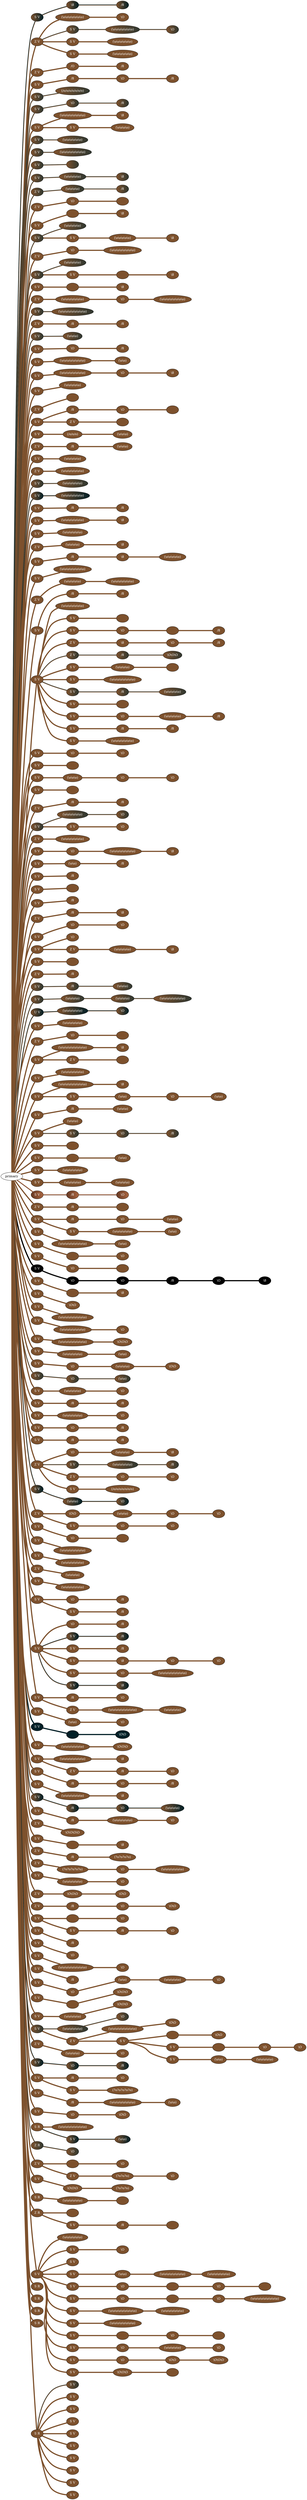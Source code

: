 graph {
 graph [rankdir=LR]
"1" [qtype="pendant_node", pendant_colors="#7D512D:#022027", pendant_ply="S", pendant_attach="V", pendant_length="39.0", label="S V", style=filled, fillcolor="#7D512D:#022027", fontcolor="#ffffff"]
"primary" -- "1" [qtype="pendant_link",penwidth=2,color="#7D512D:#022027"]
"1:0" [qtype="knot_node", knot_value="1", knot_type="E", knot_position="11.5", knot_spin="Z", label="\\8", style=filled, fillcolor="#7D512D:#022027" , fontcolor="#ffffff"]
"1" -- "1:0" [qtype="knot_link",penwidth=2,color="#7D512D:#022027"]
"1:1" [qtype="knot_node", knot_value="1", knot_type="E", knot_position="16.5", knot_spin="S", label="/8", style=filled, fillcolor="#7D512D:#022027" , fontcolor="#ffffff"]
"1:0" -- "1:1" [qtype="knot_link",penwidth=2,color="#7D512D:#022027"]
"2" [qtype="pendant_node", pendant_colors="#7D512D", pendant_ply="Z", pendant_attach="V", pendant_length="37.0", label="Z V", style=filled, fillcolor="#7D512D", fontcolor="#ffffff"]
"primary" -- "2" [qtype="pendant_link",penwidth=5,color="#7D512D"]
"2:0" [qtype="knot_node", knot_value="7", knot_type="L", knot_position="12.0", knot_spin="Z", label="(\\o\\o\\o\\o\\o\\o\\o)", style=filled, fillcolor="#7D512D" , fontcolor="#ffffff"]
"2" -- "2:0" [qtype="knot_link",penwidth=5,color="#7D512D"]
"2:1" [qtype="knot_node", knot_value="1", knot_type="S", knot_position="18.0", knot_spin="Z", label="\\O", style=filled, fillcolor="#7D512D" , fontcolor="#ffffff"]
"2:0" -- "2:1" [qtype="knot_link",penwidth=5,color="#7D512D"]
"2s1" [qtype="pendant_node", pendant_colors="#7D512D:#313830", pendant_ply="S", pendant_attach="V", pendant_length="34.5", label="S V", style=filled, fillcolor="#7D512D:#313830", fontcolor="#ffffff"]
"2" -- "2s1" [qtype="pendant_link",penwidth=2,color="#7D512D:#313830"]
"2s1:0" [qtype="knot_node", knot_value="7", knot_type="L", knot_position="10.0", knot_spin="Z", label="(\\o\\o\\o\\o\\o\\o\\o)", style=filled, fillcolor="#7D512D:#313830" , fontcolor="#ffffff"]
"2s1" -- "2s1:0" [qtype="knot_link",penwidth=2,color="#7D512D:#313830"]
"2s1:1" [qtype="knot_node", knot_value="1", knot_type="S", knot_position="14.0", knot_spin="Z", label="\\O", style=filled, fillcolor="#7D512D:#313830" , fontcolor="#ffffff"]
"2s1:0" -- "2s1:1" [qtype="knot_link",penwidth=2,color="#7D512D:#313830"]
"2s2" [qtype="pendant_node", pendant_colors="#7D512D", pendant_ply="S", pendant_attach="V", pendant_length="40.0", label="S V", style=filled, fillcolor="#7D512D", fontcolor="#ffffff"]
"2" -- "2s2" [qtype="pendant_link",penwidth=5,color="#7D512D"]
"2s2:0" [qtype="knot_node", knot_value="6", knot_type="L", knot_position="12.5", knot_spin="Z", label="(\\o\\o\\o\\o\\o\\o)", style=filled, fillcolor="#7D512D" , fontcolor="#ffffff"]
"2s2" -- "2s2:0" [qtype="knot_link",penwidth=5,color="#7D512D"]
"2s3" [qtype="pendant_node", pendant_colors="#7D512D", pendant_ply="S", pendant_attach="V", pendant_length="19.5", label="S V", style=filled, fillcolor="#7D512D", fontcolor="#ffffff"]
"2" -- "2s3" [qtype="pendant_link",penwidth=5,color="#7D512D"]
"2s3:0" [qtype="knot_node", knot_value="6", knot_type="L", knot_position="4.0", knot_spin="Z", label="(\\o\\o\\o\\o\\o\\o)", style=filled, fillcolor="#7D512D" , fontcolor="#ffffff"]
"2s3" -- "2s3:0" [qtype="knot_link",penwidth=5,color="#7D512D"]
"3" [qtype="pendant_node", pendant_colors="#7D512D", pendant_ply="Z", pendant_attach="V", pendant_length="49.5", label="Z V", style=filled, fillcolor="#7D512D", fontcolor="#ffffff"]
"primary" -- "3" [qtype="pendant_link",penwidth=5,color="#7D512D"]
"3:0" [qtype="knot_node", knot_value="1", knot_type="S", knot_position="14.5", knot_spin="S", label="/O", style=filled, fillcolor="#7D512D" , fontcolor="#ffffff"]
"3" -- "3:0" [qtype="knot_link",penwidth=5,color="#7D512D"]
"3:1" [qtype="knot_node", knot_value="1", knot_type="E", knot_position="18.5", knot_spin="S", label="/8", style=filled, fillcolor="#7D512D" , fontcolor="#ffffff"]
"3:0" -- "3:1" [qtype="knot_link",penwidth=5,color="#7D512D"]
"4" [qtype="pendant_node", pendant_colors="#7D512D", pendant_ply="S", pendant_attach="V", pendant_length="48.5", label="S V", style=filled, fillcolor="#7D512D", fontcolor="#ffffff"]
"primary" -- "4" [qtype="pendant_link",penwidth=5,color="#7D512D"]
"4:0" [qtype="knot_node", knot_value="1", knot_type="E", knot_position="8.0", knot_spin="S", label="/8", style=filled, fillcolor="#7D512D" , fontcolor="#ffffff"]
"4" -- "4:0" [qtype="knot_link",penwidth=5,color="#7D512D"]
"4:1" [qtype="knot_node", knot_value="1", knot_type="S", knot_position="14.0", knot_spin="Z", label="\\O", style=filled, fillcolor="#7D512D" , fontcolor="#ffffff"]
"4:0" -- "4:1" [qtype="knot_link",penwidth=5,color="#7D512D"]
"4:2" [qtype="knot_node", knot_value="1", knot_type="E", knot_position="19.0", knot_spin="S", label="/8", style=filled, fillcolor="#7D512D" , fontcolor="#ffffff"]
"4:1" -- "4:2" [qtype="knot_link",penwidth=5,color="#7D512D"]
"5" [qtype="pendant_node", pendant_colors="#7D512D:#313830", pendant_ply="S", pendant_attach="V", pendant_length="43.5", label="S V", style=filled, fillcolor="#7D512D:#313830", fontcolor="#ffffff"]
"primary" -- "5" [qtype="pendant_link",penwidth=2,color="#7D512D:#313830"]
"5:0" [qtype="knot_node", knot_value="7", knot_type="L", knot_position="10.5", knot_spin="S", label="(/o/o/o/o/o/o/o)", style=filled, fillcolor="#7D512D:#313830" , fontcolor="#ffffff"]
"5" -- "5:0" [qtype="knot_link",penwidth=2,color="#7D512D:#313830"]
"6" [qtype="pendant_node", pendant_colors="#7D512D:#313830", pendant_ply="S", pendant_attach="V", pendant_length="26.5", label="S V", style=filled, fillcolor="#7D512D:#313830", fontcolor="#ffffff"]
"primary" -- "6" [qtype="pendant_link",penwidth=2,color="#7D512D:#313830"]
"6:0" [qtype="knot_node", knot_value="1", knot_type="S", knot_position="9.5", knot_spin="Z", label="\\O", style=filled, fillcolor="#7D512D:#313830" , fontcolor="#ffffff"]
"6" -- "6:0" [qtype="knot_link",penwidth=2,color="#7D512D:#313830"]
"6:1" [qtype="knot_node", knot_value="1", knot_type="E", knot_position="11.5", knot_spin="S", label="/8", style=filled, fillcolor="#7D512D:#313830" , fontcolor="#ffffff"]
"6:0" -- "6:1" [qtype="knot_link",penwidth=2,color="#7D512D:#313830"]
"7" [qtype="pendant_node", pendant_colors="#7D512D", pendant_ply="S", pendant_attach="V", pendant_length="45.5", label="S V", style=filled, fillcolor="#7D512D", fontcolor="#ffffff"]
"primary" -- "7" [qtype="pendant_link",penwidth=5,color="#7D512D"]
"7:0" [qtype="knot_node", knot_value="8", knot_type="L", knot_position="15.5", knot_spin="Z", label="(\\o\\o\\o\\o\\o\\o\\o\\o)", style=filled, fillcolor="#7D512D" , fontcolor="#ffffff"]
"7" -- "7:0" [qtype="knot_link",penwidth=5,color="#7D512D"]
"7:1" [qtype="knot_node", knot_value="1", knot_type="E", knot_position="24.0", knot_spin="Z", label="\\8", style=filled, fillcolor="#7D512D" , fontcolor="#ffffff"]
"7:0" -- "7:1" [qtype="knot_link",penwidth=5,color="#7D512D"]
"7s1" [qtype="pendant_node", pendant_colors="#7D512D", pendant_ply="S", pendant_attach="V", pendant_length="45.5", label="S V", style=filled, fillcolor="#7D512D", fontcolor="#ffffff"]
"7" -- "7s1" [qtype="pendant_link",penwidth=5,color="#7D512D"]
"7s1:0" [qtype="knot_node", knot_value="4", knot_type="L", knot_position="14.5", knot_spin="Z", label="(\\o\\o\\o\\o)", style=filled, fillcolor="#7D512D" , fontcolor="#ffffff"]
"7s1" -- "7s1:0" [qtype="knot_link",penwidth=5,color="#7D512D"]
"8" [qtype="pendant_node", pendant_colors="#7D512D:#313830", pendant_ply="S", pendant_attach="V", pendant_length="25.5", label="S V", style=filled, fillcolor="#7D512D:#313830", fontcolor="#ffffff"]
"primary" -- "8" [qtype="pendant_link",penwidth=2,color="#7D512D:#313830"]
"8:0" [qtype="knot_node", knot_value="6", knot_type="L", knot_position="8.5", knot_spin="Z", label="(\\o\\o\\o\\o\\o\\o)", style=filled, fillcolor="#7D512D:#313830" , fontcolor="#ffffff"]
"8" -- "8:0" [qtype="knot_link",penwidth=2,color="#7D512D:#313830"]
"9" [qtype="pendant_node", pendant_colors="#7D512D:#313830", pendant_ply="S", pendant_attach="V", pendant_length="37.5", label="S V", style=filled, fillcolor="#7D512D:#313830", fontcolor="#ffffff"]
"primary" -- "9" [qtype="pendant_link",penwidth=2,color="#7D512D:#313830"]
"9:0" [qtype="knot_node", knot_value="8", knot_type="L", knot_position="16.0", knot_spin="Z", label="(\\o\\o\\o\\o\\o\\o\\o\\o)", style=filled, fillcolor="#7D512D:#313830" , fontcolor="#ffffff"]
"9" -- "9:0" [qtype="knot_link",penwidth=2,color="#7D512D:#313830"]
"10" [qtype="pendant_node", pendant_colors="#7D512D:#313830", pendant_ply="S", pendant_attach="V", pendant_length="44.5", label="S V", style=filled, fillcolor="#7D512D:#313830", fontcolor="#ffffff"]
"primary" -- "10" [qtype="pendant_link",penwidth=2,color="#7D512D:#313830"]
"10:0" [qtype="knot_node", knot_value="1", knot_type="URNS?L", knot_position="0", knot_spin="Z", label="", style=filled, fillcolor="#7D512D:#313830" , fontcolor="#ffffff"]
"10" -- "10:0" [qtype="knot_link",penwidth=2,color="#7D512D:#313830"]
"11" [qtype="pendant_node", pendant_colors="#7D512D:#313830", pendant_ply="S", pendant_attach="V", pendant_length="31.5", label="S V", style=filled, fillcolor="#7D512D:#313830", fontcolor="#ffffff"]
"primary" -- "11" [qtype="pendant_link",penwidth=2,color="#7D512D:#313830"]
"11:0" [qtype="knot_node", knot_value="5", knot_type="L", knot_position="10.0", knot_spin="Z", label="(\\o\\o\\o\\o\\o)", style=filled, fillcolor="#7D512D:#313830" , fontcolor="#ffffff"]
"11" -- "11:0" [qtype="knot_link",penwidth=2,color="#7D512D:#313830"]
"11:1" [qtype="knot_node", knot_value="1", knot_type="E", knot_position="16.0", knot_spin="Z", label="\\8", style=filled, fillcolor="#7D512D:#313830" , fontcolor="#ffffff"]
"11:0" -- "11:1" [qtype="knot_link",penwidth=2,color="#7D512D:#313830"]
"12" [qtype="pendant_node", pendant_colors="#7D512D:#313830", pendant_ply="Z", pendant_attach="V", pendant_length="47.0", label="Z V", style=filled, fillcolor="#7D512D:#313830", fontcolor="#ffffff"]
"primary" -- "12" [qtype="pendant_link",penwidth=2,color="#7D512D:#313830"]
"12:0" [qtype="knot_node", knot_value="4", knot_type="L", knot_position="11.0", knot_spin="Z", label="(\\o\\o\\o\\o)", style=filled, fillcolor="#7D512D:#313830" , fontcolor="#ffffff"]
"12" -- "12:0" [qtype="knot_link",penwidth=2,color="#7D512D:#313830"]
"12:1" [qtype="knot_node", knot_value="1", knot_type="E", knot_position="17.5", knot_spin="S", label="/8", style=filled, fillcolor="#7D512D:#313830" , fontcolor="#ffffff"]
"12:0" -- "12:1" [qtype="knot_link",penwidth=2,color="#7D512D:#313830"]
"13" [qtype="pendant_node", pendant_colors="#7D512D", pendant_ply="Z", pendant_attach="V", pendant_length="44.5", label="Z V", style=filled, fillcolor="#7D512D", fontcolor="#ffffff"]
"primary" -- "13" [qtype="pendant_link",penwidth=5,color="#7D512D"]
"13:0" [qtype="knot_node", knot_value="1", knot_type="S", knot_position="10.5", knot_spin="Z", label="\\O", style=filled, fillcolor="#7D512D" , fontcolor="#ffffff"]
"13" -- "13:0" [qtype="knot_link",penwidth=5,color="#7D512D"]
"13:1" [qtype="knot_node", knot_value="1", knot_type="1L", knot_position="16.5", knot_spin="Z", label="", style=filled, fillcolor="#7D512D" , fontcolor="#ffffff"]
"13:0" -- "13:1" [qtype="knot_link",penwidth=5,color="#7D512D"]
"14" [qtype="pendant_node", pendant_colors="#7D512D", pendant_ply="S", pendant_attach="V", pendant_length="31.0", label="S V", style=filled, fillcolor="#7D512D", fontcolor="#ffffff"]
"primary" -- "14" [qtype="pendant_link",penwidth=5,color="#7D512D"]
"14:0" [qtype="knot_node", knot_value="1", knot_type="0L", knot_position="7.0", knot_spin="Z", label="", style=filled, fillcolor="#7D512D" , fontcolor="#ffffff"]
"14" -- "14:0" [qtype="knot_link",penwidth=5,color="#7D512D"]
"14:1" [qtype="knot_node", knot_value="1", knot_type="E", knot_position="19.0", knot_spin="Z", label="\\8", style=filled, fillcolor="#7D512D" , fontcolor="#ffffff"]
"14:0" -- "14:1" [qtype="knot_link",penwidth=5,color="#7D512D"]
"15" [qtype="pendant_node", pendant_colors="#7D512D:#313830", pendant_ply="S", pendant_attach="V", pendant_length="37.5", label="S V", style=filled, fillcolor="#7D512D:#313830", fontcolor="#ffffff"]
"primary" -- "15" [qtype="pendant_link",penwidth=2,color="#7D512D:#313830"]
"15:0" [qtype="knot_node", knot_value="5", knot_type="L", knot_position="7.0", knot_spin="Z", label="(\\o\\o\\o\\o\\o)", style=filled, fillcolor="#7D512D:#313830" , fontcolor="#ffffff"]
"15" -- "15:0" [qtype="knot_link",penwidth=2,color="#7D512D:#313830"]
"15s1" [qtype="pendant_node", pendant_colors="#7D512D", pendant_ply="S", pendant_attach="V", pendant_length="42.0", label="S V", style=filled, fillcolor="#7D512D", fontcolor="#ffffff"]
"15" -- "15s1" [qtype="pendant_link",penwidth=5,color="#7D512D"]
"15s1:0" [qtype="knot_node", knot_value="5", knot_type="L", knot_position="12.0", knot_spin="Z", label="(\\o\\o\\o\\o\\o)", style=filled, fillcolor="#7D512D" , fontcolor="#ffffff"]
"15s1" -- "15s1:0" [qtype="knot_link",penwidth=5,color="#7D512D"]
"15s1:1" [qtype="knot_node", knot_value="1", knot_type="E", knot_position="20.0", knot_spin="Z", label="\\8", style=filled, fillcolor="#7D512D" , fontcolor="#ffffff"]
"15s1:0" -- "15s1:1" [qtype="knot_link",penwidth=5,color="#7D512D"]
"16" [qtype="pendant_node", pendant_colors="#7D512D", pendant_ply="Z", pendant_attach="V", pendant_length="45.0", label="Z V", style=filled, fillcolor="#7D512D", fontcolor="#ffffff"]
"primary" -- "16" [qtype="pendant_link",penwidth=5,color="#7D512D"]
"16:0" [qtype="knot_node", knot_value="1", knot_type="S", knot_position="13.0", knot_spin="Z", label="\\O", style=filled, fillcolor="#7D512D" , fontcolor="#ffffff"]
"16" -- "16:0" [qtype="knot_link",penwidth=5,color="#7D512D"]
"16:1" [qtype="knot_node", knot_value="8", knot_type="L", knot_position="19.0", knot_spin="Z", label="(\\o\\o\\o\\o\\o\\o\\o\\o)", style=filled, fillcolor="#7D512D" , fontcolor="#ffffff"]
"16:0" -- "16:1" [qtype="knot_link",penwidth=5,color="#7D512D"]
"17" [qtype="pendant_node", pendant_colors="#7D512D:#313830", pendant_ply="S", pendant_attach="V", pendant_length="36.5", label="S V", style=filled, fillcolor="#7D512D:#313830", fontcolor="#ffffff"]
"primary" -- "17" [qtype="pendant_link",penwidth=2,color="#7D512D:#313830"]
"17:0" [qtype="knot_node", knot_value="5", knot_type="L", knot_position="9.5", knot_spin="Z", label="(\\o\\o\\o\\o\\o)", style=filled, fillcolor="#7D512D:#313830" , fontcolor="#ffffff"]
"17" -- "17:0" [qtype="knot_link",penwidth=2,color="#7D512D:#313830"]
"17s1" [qtype="pendant_node", pendant_colors="#7D512D", pendant_ply="S", pendant_attach="V", pendant_length="51.0", label="S V", style=filled, fillcolor="#7D512D", fontcolor="#ffffff"]
"17" -- "17s1" [qtype="pendant_link",penwidth=5,color="#7D512D"]
"17s1:0" [qtype="knot_node", knot_value="1", knot_type="0L", knot_position="19.0", knot_spin="Z", label="", style=filled, fillcolor="#7D512D" , fontcolor="#ffffff"]
"17s1" -- "17s1:0" [qtype="knot_link",penwidth=5,color="#7D512D"]
"17s1:1" [qtype="knot_node", knot_value="1", knot_type="E", knot_position="28.0", knot_spin="Z", label="\\8", style=filled, fillcolor="#7D512D" , fontcolor="#ffffff"]
"17s1:0" -- "17s1:1" [qtype="knot_link",penwidth=5,color="#7D512D"]
"18" [qtype="pendant_node", pendant_colors="#7D512D", pendant_ply="S", pendant_attach="V", pendant_length="42.0", label="S V", style=filled, fillcolor="#7D512D", fontcolor="#ffffff"]
"primary" -- "18" [qtype="pendant_link",penwidth=5,color="#7D512D"]
"18:0" [qtype="knot_node", knot_value="1", knot_type="0L", knot_position="9.5", knot_spin="Z", label="", style=filled, fillcolor="#7D512D" , fontcolor="#ffffff"]
"18" -- "18:0" [qtype="knot_link",penwidth=5,color="#7D512D"]
"18:1" [qtype="knot_node", knot_value="1", knot_type="E", knot_position="15.5", knot_spin="Z", label="\\8", style=filled, fillcolor="#7D512D" , fontcolor="#ffffff"]
"18:0" -- "18:1" [qtype="knot_link",penwidth=5,color="#7D512D"]
"19" [qtype="pendant_node", pendant_colors="#7D512D", pendant_ply="Z", pendant_attach="V", pendant_length="32.5", label="Z V", style=filled, fillcolor="#7D512D", fontcolor="#ffffff"]
"primary" -- "19" [qtype="pendant_link",penwidth=5,color="#7D512D"]
"19:0" [qtype="knot_node", knot_value="7", knot_type="L", knot_position="15.5", knot_spin="Z", label="(\\o\\o\\o\\o\\o\\o\\o)", style=filled, fillcolor="#7D512D" , fontcolor="#ffffff"]
"19" -- "19:0" [qtype="knot_link",penwidth=5,color="#7D512D"]
"19:1" [qtype="knot_node", knot_value="1", knot_type="S", knot_position="21.0", knot_spin="Z", label="\\O", style=filled, fillcolor="#7D512D" , fontcolor="#ffffff"]
"19:0" -- "19:1" [qtype="knot_link",penwidth=5,color="#7D512D"]
"19:2" [qtype="knot_node", knot_value="8", knot_type="L", knot_position="24.5", knot_spin="Z", label="(\\o\\o\\o\\o\\o\\o\\o\\o)", style=filled, fillcolor="#7D512D" , fontcolor="#ffffff"]
"19:1" -- "19:2" [qtype="knot_link",penwidth=5,color="#7D512D"]
"20" [qtype="pendant_node", pendant_colors="#7D512D:#313830", pendant_ply="S", pendant_attach="V", pendant_length="34.5", label="S V", style=filled, fillcolor="#7D512D:#313830", fontcolor="#ffffff"]
"primary" -- "20" [qtype="pendant_link",penwidth=2,color="#7D512D:#313830"]
"20:0" [qtype="knot_node", knot_value="9", knot_type="L", knot_position="10.5", knot_spin="Z", label="(\\o\\o\\o\\o\\o\\o\\o\\o\\o)", style=filled, fillcolor="#7D512D:#313830" , fontcolor="#ffffff"]
"20" -- "20:0" [qtype="knot_link",penwidth=2,color="#7D512D:#313830"]
"21" [qtype="pendant_node", pendant_colors="#7D512D", pendant_ply="Z", pendant_attach="V", pendant_length="44.5", label="Z V", style=filled, fillcolor="#7D512D", fontcolor="#ffffff"]
"primary" -- "21" [qtype="pendant_link",penwidth=5,color="#7D512D"]
"21:0" [qtype="knot_node", knot_value="1", knot_type="E", knot_position="10.5", knot_spin="S", label="/8", style=filled, fillcolor="#7D512D" , fontcolor="#ffffff"]
"21" -- "21:0" [qtype="knot_link",penwidth=5,color="#7D512D"]
"21:1" [qtype="knot_node", knot_value="1", knot_type="E", knot_position="22.5", knot_spin="S", label="/8", style=filled, fillcolor="#7D512D" , fontcolor="#ffffff"]
"21:0" -- "21:1" [qtype="knot_link",penwidth=5,color="#7D512D"]
"22" [qtype="pendant_node", pendant_colors="#7D512D:#313830", pendant_ply="S", pendant_attach="V", pendant_length="39.5", label="S V", style=filled, fillcolor="#7D512D:#313830", fontcolor="#ffffff"]
"primary" -- "22" [qtype="pendant_link",penwidth=2,color="#7D512D:#313830"]
"22:0" [qtype="knot_node", knot_value="3", knot_type="L", knot_position="13.0", knot_spin="Z", label="(\\o\\o\\o)", style=filled, fillcolor="#7D512D:#313830" , fontcolor="#ffffff"]
"22" -- "22:0" [qtype="knot_link",penwidth=2,color="#7D512D:#313830"]
"23" [qtype="pendant_node", pendant_colors="#7D512D", pendant_ply="S", pendant_attach="V", pendant_length="66.0", label="S V", style=filled, fillcolor="#7D512D", fontcolor="#ffffff"]
"primary" -- "23" [qtype="pendant_link",penwidth=5,color="#7D512D"]
"23:0" [qtype="knot_node", knot_value="1", knot_type="S", knot_position="24.0", knot_spin="Z", label="\\O", style=filled, fillcolor="#7D512D" , fontcolor="#ffffff"]
"23" -- "23:0" [qtype="knot_link",penwidth=5,color="#7D512D"]
"23:1" [qtype="knot_node", knot_value="1", knot_type="E", knot_position="29.0", knot_spin="S", label="/8", style=filled, fillcolor="#7D512D" , fontcolor="#ffffff"]
"23:0" -- "23:1" [qtype="knot_link",penwidth=5,color="#7D512D"]
"24" [qtype="pendant_node", pendant_colors="#7D512D", pendant_ply="S", pendant_attach="V", pendant_length="56.0", label="S V", style=filled, fillcolor="#7D512D", fontcolor="#ffffff"]
"primary" -- "24" [qtype="pendant_link",penwidth=5,color="#7D512D"]
"24:0" [qtype="knot_node", knot_value="8", knot_type="L", knot_position="17.5", knot_spin="Z", label="(\\o\\o\\o\\o\\o\\o\\o\\o)", style=filled, fillcolor="#7D512D" , fontcolor="#ffffff"]
"24" -- "24:0" [qtype="knot_link",penwidth=5,color="#7D512D"]
"24:1" [qtype="knot_node", knot_value="2", knot_type="L", knot_position="34.0", knot_spin="Z", label="(\\o\\o)", style=filled, fillcolor="#7D512D" , fontcolor="#ffffff"]
"24:0" -- "24:1" [qtype="knot_link",penwidth=5,color="#7D512D"]
"25" [qtype="pendant_node", pendant_colors="#7D512D", pendant_ply="S", pendant_attach="V", pendant_length="57.0", label="S V", style=filled, fillcolor="#7D512D", fontcolor="#ffffff"]
"primary" -- "25" [qtype="pendant_link",penwidth=5,color="#7D512D"]
"25:0" [qtype="knot_node", knot_value="8", knot_type="L", knot_position="18.0", knot_spin="Z", label="(\\o\\o\\o\\o\\o\\o\\o\\o)", style=filled, fillcolor="#7D512D" , fontcolor="#ffffff"]
"25" -- "25:0" [qtype="knot_link",penwidth=5,color="#7D512D"]
"25:1" [qtype="knot_node", knot_value="1", knot_type="S", knot_position="26.0", knot_spin="Z", label="\\O", style=filled, fillcolor="#7D512D" , fontcolor="#ffffff"]
"25:0" -- "25:1" [qtype="knot_link",penwidth=5,color="#7D512D"]
"25:2" [qtype="knot_node", knot_value="1", knot_type="E", knot_position="34.5", knot_spin="Z", label="\\8", style=filled, fillcolor="#7D512D" , fontcolor="#ffffff"]
"25:1" -- "25:2" [qtype="knot_link",penwidth=5,color="#7D512D"]
"26" [qtype="pendant_node", pendant_colors="#7D512D", pendant_ply="S", pendant_attach="V", pendant_length="39.0", label="S V", style=filled, fillcolor="#7D512D", fontcolor="#ffffff"]
"primary" -- "26" [qtype="pendant_link",penwidth=5,color="#7D512D"]
"26:0" [qtype="knot_node", knot_value="5", knot_type="L", knot_position="10.5", knot_spin="Z", label="(\\o\\o\\o\\o\\o)", style=filled, fillcolor="#7D512D" , fontcolor="#ffffff"]
"26" -- "26:0" [qtype="knot_link",penwidth=5,color="#7D512D"]
"27" [qtype="pendant_node", pendant_colors="#7D512D", pendant_ply="Z", pendant_attach="V", pendant_length="53.0", label="Z V", style=filled, fillcolor="#7D512D", fontcolor="#ffffff"]
"primary" -- "27" [qtype="pendant_link",penwidth=5,color="#7D512D"]
"27:0" [qtype="knot_node", knot_value="1", knot_type="URNS?L", knot_position="0", knot_spin="Z", label="", style=filled, fillcolor="#7D512D" , fontcolor="#ffffff"]
"27" -- "27:0" [qtype="knot_link",penwidth=5,color="#7D512D"]
"28" [qtype="pendant_node", pendant_colors="#7D512D", pendant_ply="S", pendant_attach="V", pendant_length="42.0", label="S V", style=filled, fillcolor="#7D512D", fontcolor="#ffffff"]
"primary" -- "28" [qtype="pendant_link",penwidth=5,color="#7D512D"]
"28:0" [qtype="knot_node", knot_value="1", knot_type="E", knot_position="17.5", knot_spin="S", label="/8", style=filled, fillcolor="#7D512D" , fontcolor="#ffffff"]
"28" -- "28:0" [qtype="knot_link",penwidth=5,color="#7D512D"]
"28:1" [qtype="knot_node", knot_value="1", knot_type="S", knot_position="32.5", knot_spin="Z", label="\\O", style=filled, fillcolor="#7D512D" , fontcolor="#ffffff"]
"28:0" -- "28:1" [qtype="knot_link",penwidth=5,color="#7D512D"]
"28:2" [qtype="knot_node", knot_value="1", knot_type="5L", knot_position="33.0", knot_spin="Z", label="", style=filled, fillcolor="#7D512D" , fontcolor="#ffffff"]
"28:1" -- "28:2" [qtype="knot_link",penwidth=5,color="#7D512D"]
"28s1" [qtype="pendant_node", pendant_colors="#7D512D", pendant_ply="Z", pendant_attach="V", pendant_length="33.0", label="Z V", style=filled, fillcolor="#7D512D", fontcolor="#ffffff"]
"28" -- "28s1" [qtype="pendant_link",penwidth=5,color="#7D512D"]
"28s1:0" [qtype="knot_node", knot_value="1", knot_type="1L", knot_position="8.0", knot_spin="Z", label="", style=filled, fillcolor="#7D512D" , fontcolor="#ffffff"]
"28s1" -- "28s1:0" [qtype="knot_link",penwidth=5,color="#7D512D"]
"29" [qtype="pendant_node", pendant_colors="#7D512D", pendant_ply="S", pendant_attach="V", pendant_length="47.5", label="S V", style=filled, fillcolor="#7D512D", fontcolor="#ffffff"]
"primary" -- "29" [qtype="pendant_link",penwidth=5,color="#7D512D"]
"29:0" [qtype="knot_node", knot_value="3", knot_type="L", knot_position="16.5", knot_spin="S", label="(/o/o/o)", style=filled, fillcolor="#7D512D" , fontcolor="#ffffff"]
"29" -- "29:0" [qtype="knot_link",penwidth=5,color="#7D512D"]
"29:1" [qtype="knot_node", knot_value="3", knot_type="L", knot_position="23.5", knot_spin="Z", label="(\\o\\o\\o)", style=filled, fillcolor="#7D512D" , fontcolor="#ffffff"]
"29:0" -- "29:1" [qtype="knot_link",penwidth=5,color="#7D512D"]
"30" [qtype="pendant_node", pendant_colors="#7D512D", pendant_ply="Z", pendant_attach="V", pendant_length="46.0", label="Z V", style=filled, fillcolor="#7D512D", fontcolor="#ffffff"]
"primary" -- "30" [qtype="pendant_link",penwidth=5,color="#7D512D"]
"30:0" [qtype="knot_node", knot_value="1", knot_type="E", knot_position="12.5", knot_spin="S", label="/8", style=filled, fillcolor="#7D512D" , fontcolor="#ffffff"]
"30" -- "30:0" [qtype="knot_link",penwidth=5,color="#7D512D"]
"30:1" [qtype="knot_node", knot_value="3", knot_type="L", knot_position="19.0", knot_spin="Z", label="(\\o\\o\\o)", style=filled, fillcolor="#7D512D" , fontcolor="#ffffff"]
"30:0" -- "30:1" [qtype="knot_link",penwidth=5,color="#7D512D"]
"31" [qtype="pendant_node", pendant_colors="#7D512D", pendant_ply="S", pendant_attach="V", pendant_length="30.5", label="S V", style=filled, fillcolor="#7D512D", fontcolor="#ffffff"]
"primary" -- "31" [qtype="pendant_link",penwidth=5,color="#7D512D"]
"31:0" [qtype="knot_node", knot_value="5", knot_type="L", knot_position="8.5", knot_spin="Z", label="(\\o\\o\\o\\o\\o)", style=filled, fillcolor="#7D512D" , fontcolor="#ffffff"]
"31" -- "31:0" [qtype="knot_link",penwidth=5,color="#7D512D"]
"32" [qtype="pendant_node", pendant_colors="#7D512D", pendant_ply="Z", pendant_attach="V", pendant_length="46.5", label="Z V", style=filled, fillcolor="#7D512D", fontcolor="#ffffff"]
"primary" -- "32" [qtype="pendant_link",penwidth=5,color="#7D512D"]
"32:0" [qtype="knot_node", knot_value="7", knot_type="L", knot_position="17.0", knot_spin="Z", label="(\\o\\o\\o\\o\\o\\o\\o)", style=filled, fillcolor="#7D512D" , fontcolor="#ffffff"]
"32" -- "32:0" [qtype="knot_link",penwidth=5,color="#7D512D"]
"33" [qtype="pendant_node", pendant_colors="#7D512D:#313830", pendant_ply="S", pendant_attach="V", pendant_length="43.5", label="S V", style=filled, fillcolor="#7D512D:#313830", fontcolor="#ffffff"]
"primary" -- "33" [qtype="pendant_link",penwidth=2,color="#7D512D:#313830"]
"33:0" [qtype="knot_node", knot_value="6", knot_type="L", knot_position="13.5", knot_spin="Z", label="(\\o\\o\\o\\o\\o\\o)", style=filled, fillcolor="#7D512D:#313830" , fontcolor="#ffffff"]
"33" -- "33:0" [qtype="knot_link",penwidth=2,color="#7D512D:#313830"]
"34" [qtype="pendant_node", pendant_colors="#7D512D:#022027", pendant_ply="S", pendant_attach="V", pendant_length="31.0", label="S V", style=filled, fillcolor="#7D512D:#022027", fontcolor="#ffffff"]
"primary" -- "34" [qtype="pendant_link",penwidth=2,color="#7D512D:#022027"]
"34:0" [qtype="knot_node", knot_value="7", knot_type="L", knot_position="6.5", knot_spin="Z", label="(\\o\\o\\o\\o\\o\\o\\o)", style=filled, fillcolor="#7D512D:#022027" , fontcolor="#ffffff"]
"34" -- "34:0" [qtype="knot_link",penwidth=2,color="#7D512D:#022027"]
"35" [qtype="pendant_node", pendant_colors="#7D512D", pendant_ply="S", pendant_attach="V", pendant_length="50.0", label="S V", style=filled, fillcolor="#7D512D", fontcolor="#ffffff"]
"primary" -- "35" [qtype="pendant_link",penwidth=5,color="#7D512D"]
"35:0" [qtype="knot_node", knot_value="1", knot_type="E", knot_position="7.0", knot_spin="S", label="/8", style=filled, fillcolor="#7D512D" , fontcolor="#ffffff"]
"35" -- "35:0" [qtype="knot_link",penwidth=5,color="#7D512D"]
"35:1" [qtype="knot_node", knot_value="1", knot_type="E", knot_position="17.0", knot_spin="S", label="/8", style=filled, fillcolor="#7D512D" , fontcolor="#ffffff"]
"35:0" -- "35:1" [qtype="knot_link",penwidth=5,color="#7D512D"]
"36" [qtype="pendant_node", pendant_colors="#7D512D", pendant_ply="S", pendant_attach="V", pendant_length="43.5", label="S V", style=filled, fillcolor="#7D512D", fontcolor="#ffffff"]
"primary" -- "36" [qtype="pendant_link",penwidth=5,color="#7D512D"]
"36:0" [qtype="knot_node", knot_value="7", knot_type="L", knot_position="9.0", knot_spin="Z", label="(\\o\\o\\o\\o\\o\\o\\o)", style=filled, fillcolor="#7D512D" , fontcolor="#ffffff"]
"36" -- "36:0" [qtype="knot_link",penwidth=5,color="#7D512D"]
"36:1" [qtype="knot_node", knot_value="1", knot_type="E", knot_position="21.0", knot_spin="Z", label="\\8", style=filled, fillcolor="#7D512D" , fontcolor="#ffffff"]
"36:0" -- "36:1" [qtype="knot_link",penwidth=5,color="#7D512D"]
"37" [qtype="pendant_node", pendant_colors="#7D512D", pendant_ply="S", pendant_attach="V", pendant_length="45.5", label="S V", style=filled, fillcolor="#7D512D", fontcolor="#ffffff"]
"primary" -- "37" [qtype="pendant_link",penwidth=5,color="#7D512D"]
"37:0" [qtype="knot_node", knot_value="6", knot_type="L", knot_position="15.0", knot_spin="Z", label="(\\o\\o\\o\\o\\o\\o)", style=filled, fillcolor="#7D512D" , fontcolor="#ffffff"]
"37" -- "37:0" [qtype="knot_link",penwidth=5,color="#7D512D"]
"38" [qtype="pendant_node", pendant_colors="#7D512D", pendant_ply="Z", pendant_attach="V", pendant_length="50.0", label="Z V", style=filled, fillcolor="#7D512D", fontcolor="#ffffff"]
"primary" -- "38" [qtype="pendant_link",penwidth=5,color="#7D512D"]
"38:0" [qtype="knot_node", knot_value="4", knot_type="L", knot_position="12.0", knot_spin="Z", label="(\\o\\o\\o\\o)", style=filled, fillcolor="#7D512D" , fontcolor="#ffffff"]
"38" -- "38:0" [qtype="knot_link",penwidth=5,color="#7D512D"]
"38:1" [qtype="knot_node", knot_value="1", knot_type="E", knot_position="29.5", knot_spin="Z", label="\\8", style=filled, fillcolor="#7D512D" , fontcolor="#ffffff"]
"38:0" -- "38:1" [qtype="knot_link",penwidth=5,color="#7D512D"]
"39" [qtype="pendant_node", pendant_colors="#7D512D", pendant_ply="S", pendant_attach="V", pendant_length="40.0", label="S V", style=filled, fillcolor="#7D512D", fontcolor="#ffffff"]
"primary" -- "39" [qtype="pendant_link",penwidth=5,color="#7D512D"]
"39:0" [qtype="knot_node", knot_value="1", knot_type="E", knot_position="14.5", knot_spin="S", label="/8", style=filled, fillcolor="#7D512D" , fontcolor="#ffffff"]
"39" -- "39:0" [qtype="knot_link",penwidth=5,color="#7D512D"]
"39:1" [qtype="knot_node", knot_value="1", knot_type="E", knot_position="22.0", knot_spin="Z", label="\\8", style=filled, fillcolor="#7D512D" , fontcolor="#ffffff"]
"39:0" -- "39:1" [qtype="knot_link",penwidth=5,color="#7D512D"]
"39:2" [qtype="knot_node", knot_value="5", knot_type="L", knot_position="32.5", knot_spin="Z", label="(\\o\\o\\o\\o\\o)", style=filled, fillcolor="#7D512D" , fontcolor="#ffffff"]
"39:1" -- "39:2" [qtype="knot_link",penwidth=5,color="#7D512D"]
"40" [qtype="pendant_node", pendant_colors="#7D512D", pendant_ply="S", pendant_attach="V", pendant_length="44.0", label="S V", style=filled, fillcolor="#7D512D", fontcolor="#ffffff"]
"primary" -- "40" [qtype="pendant_link",penwidth=5,color="#7D512D"]
"40:0" [qtype="knot_node", knot_value="8", knot_type="L", knot_position="12.5", knot_spin="Z", label="(\\o\\o\\o\\o\\o\\o\\o\\o)", style=filled, fillcolor="#7D512D" , fontcolor="#ffffff"]
"40" -- "40:0" [qtype="knot_link",penwidth=5,color="#7D512D"]
"41" [qtype="pendant_node", pendant_colors="#7D512D", pendant_ply="Z", pendant_attach="V", pendant_length="40.5", label="Z V", style=filled, fillcolor="#7D512D", fontcolor="#ffffff"]
"primary" -- "41" [qtype="pendant_link",penwidth=5,color="#7D512D"]
"41:0" [qtype="knot_node", knot_value="5", knot_type="L", knot_position="15.0", knot_spin="Z", label="(\\o\\o\\o\\o\\o)", style=filled, fillcolor="#7D512D" , fontcolor="#ffffff"]
"41" -- "41:0" [qtype="knot_link",penwidth=5,color="#7D512D"]
"41:1" [qtype="knot_node", knot_value="7", knot_type="L", knot_position="27.0", knot_spin="Z", label="(\\o\\o\\o\\o\\o\\o\\o)", style=filled, fillcolor="#7D512D" , fontcolor="#ffffff"]
"41:0" -- "41:1" [qtype="knot_link",penwidth=5,color="#7D512D"]
"42" [qtype="pendant_node", pendant_colors="#7D512D", pendant_ply="S", pendant_attach="V", pendant_length="42.0", label="S V", style=filled, fillcolor="#7D512D", fontcolor="#ffffff"]
"primary" -- "42" [qtype="pendant_link",penwidth=5,color="#7D512D"]
"42:0" [qtype="knot_node", knot_value="1", knot_type="E", knot_position="6.5", knot_spin="S", label="/8", style=filled, fillcolor="#7D512D" , fontcolor="#ffffff"]
"42" -- "42:0" [qtype="knot_link",penwidth=5,color="#7D512D"]
"42:1" [qtype="knot_node", knot_value="1", knot_type="E", knot_position="14.5", knot_spin="S", label="/8", style=filled, fillcolor="#7D512D" , fontcolor="#ffffff"]
"42:0" -- "42:1" [qtype="knot_link",penwidth=5,color="#7D512D"]
"43" [qtype="pendant_node", pendant_colors="#7D512D", pendant_ply="S", pendant_attach="V", pendant_length="48.0", label="S V", style=filled, fillcolor="#7D512D", fontcolor="#ffffff"]
"primary" -- "43" [qtype="pendant_link",penwidth=5,color="#7D512D"]
"43:0" [qtype="knot_node", knot_value="7", knot_type="L", knot_position="15.0", knot_spin="Z", label="(\\o\\o\\o\\o\\o\\o\\o)", style=filled, fillcolor="#7D512D" , fontcolor="#ffffff"]
"43" -- "43:0" [qtype="knot_link",penwidth=5,color="#7D512D"]
"43s1" [qtype="pendant_node", pendant_colors="#7D512D", pendant_ply="S", pendant_attach="V", pendant_length="41.0", label="S V", style=filled, fillcolor="#7D512D", fontcolor="#ffffff"]
"43" -- "43s1" [qtype="pendant_link",penwidth=5,color="#7D512D"]
"43s1:0" [qtype="knot_node", knot_value="1", knot_type="1L", knot_position="11.0", knot_spin="Z", label="", style=filled, fillcolor="#7D512D" , fontcolor="#ffffff"]
"43s1" -- "43s1:0" [qtype="knot_link",penwidth=5,color="#7D512D"]
"43s2" [qtype="pendant_node", pendant_colors="#7D512D", pendant_ply="S", pendant_attach="V", pendant_length="39.5", label="S V", style=filled, fillcolor="#7D512D", fontcolor="#ffffff"]
"43" -- "43s2" [qtype="pendant_link",penwidth=5,color="#7D512D"]
"43s2:0" [qtype="knot_node", knot_value="1", knot_type="S", knot_position="8.0", knot_spin="Z", label="\\O", style=filled, fillcolor="#7D512D" , fontcolor="#ffffff"]
"43s2" -- "43s2:0" [qtype="knot_link",penwidth=5,color="#7D512D"]
"43s2:1" [qtype="knot_node", knot_value="1", knot_type="0L", knot_position="13.5", knot_spin="Z", label="", style=filled, fillcolor="#7D512D" , fontcolor="#ffffff"]
"43s2:0" -- "43s2:1" [qtype="knot_link",penwidth=5,color="#7D512D"]
"43s2:2" [qtype="knot_node", knot_value="1", knot_type="E", knot_position="19.5", knot_spin="S", label="/8", style=filled, fillcolor="#7D512D" , fontcolor="#ffffff"]
"43s2:1" -- "43s2:2" [qtype="knot_link",penwidth=5,color="#7D512D"]
"43s3" [qtype="pendant_node", pendant_colors="#7D512D", pendant_ply="Z", pendant_attach="V", pendant_length="47.0", label="Z V", style=filled, fillcolor="#7D512D", fontcolor="#ffffff"]
"43" -- "43s3" [qtype="pendant_link",penwidth=5,color="#7D512D"]
"43s3:0" [qtype="knot_node", knot_value="1", knot_type="E", knot_position="10.5", knot_spin="Z", label="\\8", style=filled, fillcolor="#7D512D" , fontcolor="#ffffff"]
"43s3" -- "43s3:0" [qtype="knot_link",penwidth=5,color="#7D512D"]
"43s3:1" [qtype="knot_node", knot_value="1", knot_type="S", knot_position="13.5", knot_spin="Z", label="\\O", style=filled, fillcolor="#7D512D" , fontcolor="#ffffff"]
"43s3:0" -- "43s3:1" [qtype="knot_link",penwidth=5,color="#7D512D"]
"43s3:2" [qtype="knot_node", knot_value="1", knot_type="E", knot_position="17.0", knot_spin="S", label="/8", style=filled, fillcolor="#7D512D" , fontcolor="#ffffff"]
"43s3:1" -- "43s3:2" [qtype="knot_link",penwidth=5,color="#7D512D"]
"43s4" [qtype="pendant_node", pendant_colors="#7D512D:#313830", pendant_ply="Z", pendant_attach="V", pendant_length="36.0", label="Z V", style=filled, fillcolor="#7D512D:#313830", fontcolor="#ffffff"]
"43" -- "43s4" [qtype="pendant_link",penwidth=2,color="#7D512D:#313830"]
"43s4:0" [qtype="knot_node", knot_value="1", knot_type="E", knot_position="12.0", knot_spin="S", label="/8", style=filled, fillcolor="#7D512D:#313830" , fontcolor="#ffffff"]
"43s4" -- "43s4:0" [qtype="knot_link",penwidth=2,color="#7D512D:#313830"]
"43s4:1" [qtype="knot_node", knot_value="3", knot_type="S", knot_position="16.5", knot_spin="Z", label="\\O\\O\\O", style=filled, fillcolor="#7D512D:#313830" , fontcolor="#ffffff"]
"43s4:0" -- "43s4:1" [qtype="knot_link",penwidth=2,color="#7D512D:#313830"]
"43s5" [qtype="pendant_node", pendant_colors="#7D512D", pendant_ply="S", pendant_attach="V", pendant_length="41.5", label="S V", style=filled, fillcolor="#7D512D", fontcolor="#ffffff"]
"43" -- "43s5" [qtype="pendant_link",penwidth=5,color="#7D512D"]
"43s5:0" [qtype="knot_node", knot_value="4", knot_type="L", knot_position="6.5", knot_spin="Z", label="(\\o\\o\\o\\o)", style=filled, fillcolor="#7D512D" , fontcolor="#ffffff"]
"43s5" -- "43s5:0" [qtype="knot_link",penwidth=5,color="#7D512D"]
"43s5:1" [qtype="knot_node", knot_value="1", knot_type="3L", knot_position="15.5", knot_spin="Z", label="", style=filled, fillcolor="#7D512D" , fontcolor="#ffffff"]
"43s5:0" -- "43s5:1" [qtype="knot_link",penwidth=5,color="#7D512D"]
"43s6" [qtype="pendant_node", pendant_colors="#7D512D", pendant_ply="S", pendant_attach="V", pendant_length="33.0", label="S V", style=filled, fillcolor="#7D512D", fontcolor="#ffffff"]
"43" -- "43s6" [qtype="pendant_link",penwidth=5,color="#7D512D"]
"43s6:0" [qtype="knot_node", knot_value="8", knot_type="L", knot_position="11.0", knot_spin="Z", label="(\\o\\o\\o\\o\\o\\o\\o\\o)", style=filled, fillcolor="#7D512D" , fontcolor="#ffffff"]
"43s6" -- "43s6:0" [qtype="knot_link",penwidth=5,color="#7D512D"]
"43s7" [qtype="pendant_node", pendant_colors="#7D512D:#313830", pendant_ply="S", pendant_attach="V", pendant_length="45.0", label="S V", style=filled, fillcolor="#7D512D:#313830", fontcolor="#ffffff"]
"43" -- "43s7" [qtype="pendant_link",penwidth=2,color="#7D512D:#313830"]
"43s7:0" [qtype="knot_node", knot_value="1", knot_type="E", knot_position="10.0", knot_spin="S", label="/8", style=filled, fillcolor="#7D512D:#313830" , fontcolor="#ffffff"]
"43s7" -- "43s7:0" [qtype="knot_link",penwidth=2,color="#7D512D:#313830"]
"43s7:1" [qtype="knot_node", knot_value="5", knot_type="L", knot_position="21.0", knot_spin="Z", label="(\\o\\o\\o\\o\\o)", style=filled, fillcolor="#7D512D:#313830" , fontcolor="#ffffff"]
"43s7:0" -- "43s7:1" [qtype="knot_link",penwidth=2,color="#7D512D:#313830"]
"43s8" [qtype="pendant_node", pendant_colors="#7D512D", pendant_ply="S", pendant_attach="V", pendant_length="46.0", label="S V", style=filled, fillcolor="#7D512D", fontcolor="#ffffff"]
"43" -- "43s8" [qtype="pendant_link",penwidth=5,color="#7D512D"]
"43s8:0" [qtype="knot_node", knot_value="1", knot_type="0L", knot_position="16.0", knot_spin="Z", label="", style=filled, fillcolor="#7D512D" , fontcolor="#ffffff"]
"43s8" -- "43s8:0" [qtype="knot_link",penwidth=5,color="#7D512D"]
"43s9" [qtype="pendant_node", pendant_colors="#7D512D", pendant_ply="S", pendant_attach="V", pendant_length="43.5", label="S V", style=filled, fillcolor="#7D512D", fontcolor="#ffffff"]
"43" -- "43s9" [qtype="pendant_link",penwidth=5,color="#7D512D"]
"43s9:0" [qtype="knot_node", knot_value="1", knot_type="S", knot_position="11.5", knot_spin="Z", label="\\O", style=filled, fillcolor="#7D512D" , fontcolor="#ffffff"]
"43s9" -- "43s9:0" [qtype="knot_link",penwidth=5,color="#7D512D"]
"43s9:1" [qtype="knot_node", knot_value="5", knot_type="L", knot_position="13.5", knot_spin="Z", label="(\\o\\o\\o\\o\\o)", style=filled, fillcolor="#7D512D" , fontcolor="#ffffff"]
"43s9:0" -- "43s9:1" [qtype="knot_link",penwidth=5,color="#7D512D"]
"43s9:2" [qtype="knot_node", knot_value="1", knot_type="E", knot_position="17.0", knot_spin="S", label="/8", style=filled, fillcolor="#7D512D" , fontcolor="#ffffff"]
"43s9:1" -- "43s9:2" [qtype="knot_link",penwidth=5,color="#7D512D"]
"43s10" [qtype="pendant_node", pendant_colors="#7D512D", pendant_ply="S", pendant_attach="V", pendant_length="41.0", label="S V", style=filled, fillcolor="#7D512D", fontcolor="#ffffff"]
"43" -- "43s10" [qtype="pendant_link",penwidth=5,color="#7D512D"]
"43s10:0" [qtype="knot_node", knot_value="1", knot_type="E", knot_position="6.5", knot_spin="S", label="/8", style=filled, fillcolor="#7D512D" , fontcolor="#ffffff"]
"43s10" -- "43s10:0" [qtype="knot_link",penwidth=5,color="#7D512D"]
"43s10:1" [qtype="knot_node", knot_value="1", knot_type="E", knot_position="13.5", knot_spin="S", label="/8", style=filled, fillcolor="#7D512D" , fontcolor="#ffffff"]
"43s10:0" -- "43s10:1" [qtype="knot_link",penwidth=5,color="#7D512D"]
"43s11" [qtype="pendant_node", pendant_colors="#7D512D", pendant_ply="S", pendant_attach="V", pendant_length="32.0", label="S V", style=filled, fillcolor="#7D512D", fontcolor="#ffffff"]
"43" -- "43s11" [qtype="pendant_link",penwidth=5,color="#7D512D"]
"43s11:0" [qtype="knot_node", knot_value="7", knot_type="L", knot_position="7.0", knot_spin="Z", label="(\\o\\o\\o\\o\\o\\o\\o)", style=filled, fillcolor="#7D512D" , fontcolor="#ffffff"]
"43s11" -- "43s11:0" [qtype="knot_link",penwidth=5,color="#7D512D"]
"44" [qtype="pendant_node", pendant_colors="#7D512D", pendant_ply="S", pendant_attach="V", pendant_length="55.5", label="S V", style=filled, fillcolor="#7D512D", fontcolor="#ffffff"]
"primary" -- "44" [qtype="pendant_link",penwidth=5,color="#7D512D"]
"44:0" [qtype="knot_node", knot_value="1", knot_type="S", knot_position="18.0", knot_spin="Z", label="\\O", style=filled, fillcolor="#7D512D" , fontcolor="#ffffff"]
"44" -- "44:0" [qtype="knot_link",penwidth=5,color="#7D512D"]
"44:1" [qtype="knot_node", knot_value="1", knot_type="S", knot_position="22.0", knot_spin="Z", label="\\O", style=filled, fillcolor="#7D512D" , fontcolor="#ffffff"]
"44:0" -- "44:1" [qtype="knot_link",penwidth=5,color="#7D512D"]
"45" [qtype="pendant_node", pendant_colors="#7D512D", pendant_ply="S", pendant_attach="V", pendant_length="44.5", label="S V", style=filled, fillcolor="#7D512D", fontcolor="#ffffff"]
"primary" -- "45" [qtype="pendant_link",penwidth=5,color="#7D512D"]
"45:0" [qtype="knot_node", knot_value="1", knot_type="0L", knot_position="13.5", knot_spin="Z", label="", style=filled, fillcolor="#7D512D" , fontcolor="#ffffff"]
"45" -- "45:0" [qtype="knot_link",penwidth=5,color="#7D512D"]
"46" [qtype="pendant_node", pendant_colors="#7D512D", pendant_ply="S", pendant_attach="V", pendant_length="47.0", label="S V", style=filled, fillcolor="#7D512D", fontcolor="#ffffff"]
"primary" -- "46" [qtype="pendant_link",penwidth=5,color="#7D512D"]
"46:0" [qtype="knot_node", knot_value="3", knot_type="L", knot_position="7.0", knot_spin="Z", label="(\\o\\o\\o)", style=filled, fillcolor="#7D512D" , fontcolor="#ffffff"]
"46" -- "46:0" [qtype="knot_link",penwidth=5,color="#7D512D"]
"46:1" [qtype="knot_node", knot_value="1", knot_type="S", knot_position="17.5", knot_spin="Z", label="\\O", style=filled, fillcolor="#7D512D" , fontcolor="#ffffff"]
"46:0" -- "46:1" [qtype="knot_link",penwidth=5,color="#7D512D"]
"46:2" [qtype="knot_node", knot_value="1", knot_type="S", knot_position="22.0", knot_spin="Z", label="\\O", style=filled, fillcolor="#7D512D" , fontcolor="#ffffff"]
"46:1" -- "46:2" [qtype="knot_link",penwidth=5,color="#7D512D"]
"47" [qtype="pendant_node", pendant_colors="#7D512D", pendant_ply="S", pendant_attach="V", pendant_length="41.0", label="S V", style=filled, fillcolor="#7D512D", fontcolor="#ffffff"]
"primary" -- "47" [qtype="pendant_link",penwidth=5,color="#7D512D"]
"47:0" [qtype="knot_node", knot_value="1", knot_type="3L", knot_position="12.5", knot_spin="Z", label="", style=filled, fillcolor="#7D512D" , fontcolor="#ffffff"]
"47" -- "47:0" [qtype="knot_link",penwidth=5,color="#7D512D"]
"48" [qtype="pendant_node", pendant_colors="#7D512D", pendant_ply="Z", pendant_attach="V", pendant_length="51.0", label="Z V", style=filled, fillcolor="#7D512D", fontcolor="#ffffff"]
"primary" -- "48" [qtype="pendant_link",penwidth=5,color="#7D512D"]
"48:0" [qtype="knot_node", knot_value="1", knot_type="E", knot_position="15.5", knot_spin="S", label="/8", style=filled, fillcolor="#7D512D" , fontcolor="#ffffff"]
"48" -- "48:0" [qtype="knot_link",penwidth=5,color="#7D512D"]
"48:1" [qtype="knot_node", knot_value="1", knot_type="E", knot_position="25.5", knot_spin="S", label="/8", style=filled, fillcolor="#7D512D" , fontcolor="#ffffff"]
"48:0" -- "48:1" [qtype="knot_link",penwidth=5,color="#7D512D"]
"49" [qtype="pendant_node", pendant_colors="#7D512D:#313830", pendant_ply="S", pendant_attach="V", pendant_length="31.5", label="S V", style=filled, fillcolor="#7D512D:#313830", fontcolor="#ffffff"]
"primary" -- "49" [qtype="pendant_link",penwidth=2,color="#7D512D:#313830"]
"49:0" [qtype="knot_node", knot_value="6", knot_type="L", knot_position="6.5", knot_spin="Z", label="(\\o\\o\\o\\o\\o\\o)", style=filled, fillcolor="#7D512D:#313830" , fontcolor="#ffffff"]
"49" -- "49:0" [qtype="knot_link",penwidth=2,color="#7D512D:#313830"]
"49:1" [qtype="knot_node", knot_value="1", knot_type="S", knot_position="12.0", knot_spin="Z", label="\\O", style=filled, fillcolor="#7D512D:#313830" , fontcolor="#ffffff"]
"49:0" -- "49:1" [qtype="knot_link",penwidth=2,color="#7D512D:#313830"]
"49s1" [qtype="pendant_node", pendant_colors="#7D512D", pendant_ply="S", pendant_attach="V", pendant_length="28.0", label="S V", style=filled, fillcolor="#7D512D", fontcolor="#ffffff"]
"49" -- "49s1" [qtype="pendant_link",penwidth=5,color="#7D512D"]
"49s1:0" [qtype="knot_node", knot_value="1", knot_type="S", knot_position="9.5", knot_spin="Z", label="\\O", style=filled, fillcolor="#7D512D" , fontcolor="#ffffff"]
"49s1" -- "49s1:0" [qtype="knot_link",penwidth=5,color="#7D512D"]
"50" [qtype="pendant_node", pendant_colors="#7D512D", pendant_ply="Z", pendant_attach="V", pendant_length="49.5", label="Z V", style=filled, fillcolor="#7D512D", fontcolor="#ffffff"]
"primary" -- "50" [qtype="pendant_link",penwidth=5,color="#7D512D"]
"50:0" [qtype="knot_node", knot_value="7", knot_type="L", knot_position="21.0", knot_spin="Z", label="(\\o\\o\\o\\o\\o\\o\\o)", style=filled, fillcolor="#7D512D" , fontcolor="#ffffff"]
"50" -- "50:0" [qtype="knot_link",penwidth=5,color="#7D512D"]
"51" [qtype="pendant_node", pendant_colors="#7D512D", pendant_ply="S", pendant_attach="V", pendant_length="45.0", label="S V", style=filled, fillcolor="#7D512D", fontcolor="#ffffff"]
"primary" -- "51" [qtype="pendant_link",penwidth=5,color="#7D512D"]
"51:0" [qtype="knot_node", knot_value="1", knot_type="S", knot_position="12.0", knot_spin="Z", label="\\O", style=filled, fillcolor="#7D512D" , fontcolor="#ffffff"]
"51" -- "51:0" [qtype="knot_link",penwidth=5,color="#7D512D"]
"51:1" [qtype="knot_node", knot_value="8", knot_type="L", knot_position="14.0", knot_spin="Z", label="(\\o\\o\\o\\o\\o\\o\\o\\o)", style=filled, fillcolor="#7D512D" , fontcolor="#ffffff"]
"51:0" -- "51:1" [qtype="knot_link",penwidth=5,color="#7D512D"]
"51:2" [qtype="knot_node", knot_value="1", knot_type="E", knot_position="24.0", knot_spin="Z", label="\\8", style=filled, fillcolor="#7D512D" , fontcolor="#ffffff"]
"51:1" -- "51:2" [qtype="knot_link",penwidth=5,color="#7D512D"]
"52" [qtype="pendant_node", pendant_colors="#7D512D", pendant_ply="S", pendant_attach="V", pendant_length="39.5", label="S V", style=filled, fillcolor="#7D512D", fontcolor="#ffffff"]
"primary" -- "52" [qtype="pendant_link",penwidth=5,color="#7D512D"]
"52:0" [qtype="knot_node", knot_value="2", knot_type="L", knot_position="8.0", knot_spin="Z", label="(\\o\\o)", style=filled, fillcolor="#7D512D" , fontcolor="#ffffff"]
"52" -- "52:0" [qtype="knot_link",penwidth=5,color="#7D512D"]
"52:1" [qtype="knot_node", knot_value="1", knot_type="E", knot_position="16.5", knot_spin="S", label="/8", style=filled, fillcolor="#7D512D" , fontcolor="#ffffff"]
"52:0" -- "52:1" [qtype="knot_link",penwidth=5,color="#7D512D"]
"53" [qtype="pendant_node", pendant_colors="#7D512D", pendant_ply="S", pendant_attach="V", pendant_length="27.5", label="S V", style=filled, fillcolor="#7D512D", fontcolor="#ffffff"]
"primary" -- "53" [qtype="pendant_link",penwidth=5,color="#7D512D"]
"53:0" [qtype="knot_node", knot_value="1", knot_type="E", knot_position="10.5", knot_spin="S", label="/8", style=filled, fillcolor="#7D512D" , fontcolor="#ffffff"]
"53" -- "53:0" [qtype="knot_link",penwidth=5,color="#7D512D"]
"54" [qtype="pendant_node", pendant_colors="#7D512D", pendant_ply="S", pendant_attach="V", pendant_length="33.5", label="S V", style=filled, fillcolor="#7D512D", fontcolor="#ffffff"]
"primary" -- "54" [qtype="pendant_link",penwidth=5,color="#7D512D"]
"54:0" [qtype="knot_node", knot_value="1", knot_type="0L", knot_position="7.5", knot_spin="Z", label="", style=filled, fillcolor="#7D512D" , fontcolor="#ffffff"]
"54" -- "54:0" [qtype="knot_link",penwidth=5,color="#7D512D"]
"55" [qtype="pendant_node", pendant_colors="#7D512D", pendant_ply="S", pendant_attach="V", pendant_length="41.0", label="S V", style=filled, fillcolor="#7D512D", fontcolor="#ffffff"]
"primary" -- "55" [qtype="pendant_link",penwidth=5,color="#7D512D"]
"55:0" [qtype="knot_node", knot_value="1", knot_type="E", knot_position="17.5", knot_spin="S", label="/8", style=filled, fillcolor="#7D512D" , fontcolor="#ffffff"]
"55" -- "55:0" [qtype="knot_link",penwidth=5,color="#7D512D"]
"56" [qtype="pendant_node", pendant_colors="#7D512D", pendant_ply="Z", pendant_attach="V", pendant_length="46.0", label="Z V", style=filled, fillcolor="#7D512D", fontcolor="#ffffff"]
"primary" -- "56" [qtype="pendant_link",penwidth=5,color="#7D512D"]
"56:0" [qtype="knot_node", knot_value="1", knot_type="E", knot_position="16.0", knot_spin="S", label="/8", style=filled, fillcolor="#7D512D" , fontcolor="#ffffff"]
"56" -- "56:0" [qtype="knot_link",penwidth=5,color="#7D512D"]
"56:1" [qtype="knot_node", knot_value="1", knot_type="E", knot_position="22.0", knot_spin="Z", label="\\8", style=filled, fillcolor="#7D512D" , fontcolor="#ffffff"]
"56:0" -- "56:1" [qtype="knot_link",penwidth=5,color="#7D512D"]
"57" [qtype="pendant_node", pendant_colors="#7D512D", pendant_ply="S", pendant_attach="V", pendant_length="45.0", label="S V", style=filled, fillcolor="#7D512D", fontcolor="#ffffff"]
"primary" -- "57" [qtype="pendant_link",penwidth=5,color="#7D512D"]
"57:0" [qtype="knot_node", knot_value="1", knot_type="S", knot_position="15.5", knot_spin="Z", label="\\O", style=filled, fillcolor="#7D512D" , fontcolor="#ffffff"]
"57" -- "57:0" [qtype="knot_link",penwidth=5,color="#7D512D"]
"57:1" [qtype="knot_node", knot_value="1", knot_type="S", knot_position="19.0", knot_spin="Z", label="\\O", style=filled, fillcolor="#7D512D" , fontcolor="#ffffff"]
"57:0" -- "57:1" [qtype="knot_link",penwidth=5,color="#7D512D"]
"58" [qtype="pendant_node", pendant_colors="#7D512D", pendant_ply="S", pendant_attach="V", pendant_length="34.5", label="S V", style=filled, fillcolor="#7D512D", fontcolor="#ffffff"]
"primary" -- "58" [qtype="pendant_link",penwidth=5,color="#7D512D"]
"58:0" [qtype="knot_node", knot_value="1", knot_type="S", knot_position="21.0", knot_spin="Z", label="\\O", style=filled, fillcolor="#7D512D" , fontcolor="#ffffff"]
"58" -- "58:0" [qtype="knot_link",penwidth=5,color="#7D512D"]
"58s1" [qtype="pendant_node", pendant_colors="#7D512D", pendant_ply="Z", pendant_attach="V", pendant_length="21.5", label="Z V", style=filled, fillcolor="#7D512D", fontcolor="#ffffff"]
"58" -- "58s1" [qtype="pendant_link",penwidth=5,color="#7D512D"]
"58s1:0" [qtype="knot_node", knot_value="5", knot_type="L", knot_position="8.0", knot_spin="Z", label="(\\o\\o\\o\\o\\o)", style=filled, fillcolor="#7D512D" , fontcolor="#ffffff"]
"58s1" -- "58s1:0" [qtype="knot_link",penwidth=5,color="#7D512D"]
"58s1:1" [qtype="knot_node", knot_value="1", knot_type="E", knot_position="13.0", knot_spin="Z", label="\\8", style=filled, fillcolor="#7D512D" , fontcolor="#ffffff"]
"58s1:0" -- "58s1:1" [qtype="knot_link",penwidth=5,color="#7D512D"]
"59" [qtype="pendant_node", pendant_colors="#7D512D", pendant_ply="S", pendant_attach="V", pendant_length="38.5", label="S V", style=filled, fillcolor="#7D512D", fontcolor="#ffffff"]
"primary" -- "59" [qtype="pendant_link",penwidth=5,color="#7D512D"]
"59:0" [qtype="knot_node", knot_value="1", knot_type="0L", knot_position="9.5", knot_spin="Z", label="", style=filled, fillcolor="#7D512D" , fontcolor="#ffffff"]
"59" -- "59:0" [qtype="knot_link",penwidth=5,color="#7D512D"]
"60" [qtype="pendant_node", pendant_colors="#7D512D", pendant_ply="Z", pendant_attach="V", pendant_length="49.5", label="Z V", style=filled, fillcolor="#7D512D", fontcolor="#ffffff"]
"primary" -- "60" [qtype="pendant_link",penwidth=5,color="#7D512D"]
"60:0" [qtype="knot_node", knot_value="1", knot_type="E", knot_position="20.5", knot_spin="S", label="/8", style=filled, fillcolor="#7D512D" , fontcolor="#ffffff"]
"60" -- "60:0" [qtype="knot_link",penwidth=5,color="#7D512D"]
"61" [qtype="pendant_node", pendant_colors="#7D512D:#313830", pendant_ply="S", pendant_attach="V", pendant_length="40.0", label="S V", style=filled, fillcolor="#7D512D:#313830", fontcolor="#ffffff"]
"primary" -- "61" [qtype="pendant_link",penwidth=2,color="#7D512D:#313830"]
"61:0" [qtype="knot_node", knot_value="1", knot_type="E", knot_position="14.0", knot_spin="S", label="/8", style=filled, fillcolor="#7D512D:#313830" , fontcolor="#ffffff"]
"61" -- "61:0" [qtype="knot_link",penwidth=2,color="#7D512D:#313830"]
"61:1" [qtype="knot_node", knot_value="3", knot_type="L", knot_position="20.0", knot_spin="Z", label="(\\o\\o\\o)", style=filled, fillcolor="#7D512D:#313830" , fontcolor="#ffffff"]
"61:0" -- "61:1" [qtype="knot_link",penwidth=2,color="#7D512D:#313830"]
"62" [qtype="pendant_node", pendant_colors="#7D512D:#313830", pendant_ply="S", pendant_attach="V", pendant_length="35.0", label="S V", style=filled, fillcolor="#7D512D:#313830", fontcolor="#ffffff"]
"primary" -- "62" [qtype="pendant_link",penwidth=2,color="#7D512D:#313830"]
"62:0" [qtype="knot_node", knot_value="4", knot_type="L", knot_position="8.5", knot_spin="Z", label="(\\o\\o\\o\\o)", style=filled, fillcolor="#7D512D:#313830" , fontcolor="#ffffff"]
"62" -- "62:0" [qtype="knot_link",penwidth=2,color="#7D512D:#313830"]
"62:1" [qtype="knot_node", knot_value="4", knot_type="L", knot_position="15.5", knot_spin="Z", label="(\\o\\o\\o\\o)", style=filled, fillcolor="#7D512D:#313830" , fontcolor="#ffffff"]
"62:0" -- "62:1" [qtype="knot_link",penwidth=2,color="#7D512D:#313830"]
"62:2" [qtype="knot_node", knot_value="8", knot_type="L", knot_position="28.5", knot_spin="Z", label="(\\o\\o\\o\\o\\o\\o\\o\\o)", style=filled, fillcolor="#7D512D:#313830" , fontcolor="#ffffff"]
"62:1" -- "62:2" [qtype="knot_link",penwidth=2,color="#7D512D:#313830"]
"63" [qtype="pendant_node", pendant_colors="#7D512D:#022027", pendant_ply="U", pendant_attach="V", pendant_length="39.0", label="U V", style=filled, fillcolor="#7D512D:#022027", fontcolor="#ffffff"]
"primary" -- "63" [qtype="pendant_link",penwidth=2,color="#7D512D:#022027"]
"63:0" [qtype="knot_node", knot_value="6", knot_type="L", knot_position="13.5", knot_spin="Z", label="(\\o\\o\\o\\o\\o\\o)", style=filled, fillcolor="#7D512D:#022027" , fontcolor="#ffffff"]
"63" -- "63:0" [qtype="knot_link",penwidth=2,color="#7D512D:#022027"]
"63:1" [qtype="knot_node", knot_value="1", knot_type="S", knot_position="18.0", knot_spin="Z", label="\\O", style=filled, fillcolor="#7D512D:#022027" , fontcolor="#ffffff"]
"63:0" -- "63:1" [qtype="knot_link",penwidth=2,color="#7D512D:#022027"]
"64" [qtype="pendant_node", pendant_colors="#7D512D", pendant_ply="S", pendant_attach="V", pendant_length="31.0", label="S V", style=filled, fillcolor="#7D512D", fontcolor="#ffffff"]
"primary" -- "64" [qtype="pendant_link",penwidth=5,color="#7D512D"]
"64:0" [qtype="knot_node", knot_value="6", knot_type="L", knot_position="8.0", knot_spin="Z", label="(\\o\\o\\o\\o\\o\\o)", style=filled, fillcolor="#7D512D" , fontcolor="#ffffff"]
"64" -- "64:0" [qtype="knot_link",penwidth=5,color="#7D512D"]
"65" [qtype="pendant_node", pendant_colors="#7D512D", pendant_ply="Z", pendant_attach="V", pendant_length="34.5", label="Z V", style=filled, fillcolor="#7D512D", fontcolor="#ffffff"]
"primary" -- "65" [qtype="pendant_link",penwidth=5,color="#7D512D"]
"65:0" [qtype="knot_node", knot_value="1", knot_type="S", knot_position="8.0", knot_spin="Z", label="\\O", style=filled, fillcolor="#7D512D" , fontcolor="#ffffff"]
"65" -- "65:0" [qtype="knot_link",penwidth=5,color="#7D512D"]
"65:1" [qtype="knot_node", knot_value="1", knot_type="1L", knot_position="11.0", knot_spin="Z", label="", style=filled, fillcolor="#7D512D" , fontcolor="#ffffff"]
"65:0" -- "65:1" [qtype="knot_link",penwidth=5,color="#7D512D"]
"66" [qtype="pendant_node", pendant_colors="#7D512D", pendant_ply="S", pendant_attach="V", pendant_length="48.0", label="S V", style=filled, fillcolor="#7D512D", fontcolor="#ffffff"]
"primary" -- "66" [qtype="pendant_link",penwidth=5,color="#7D512D"]
"66:0" [qtype="knot_node", knot_value="9", knot_type="L", knot_position="13.0", knot_spin="Z", label="(\\o\\o\\o\\o\\o\\o\\o\\o\\o)", style=filled, fillcolor="#7D512D" , fontcolor="#ffffff"]
"66" -- "66:0" [qtype="knot_link",penwidth=5,color="#7D512D"]
"66:1" [qtype="knot_node", knot_value="1", knot_type="E", knot_position="21.5", knot_spin="Z", label="\\8", style=filled, fillcolor="#7D512D" , fontcolor="#ffffff"]
"66:0" -- "66:1" [qtype="knot_link",penwidth=5,color="#7D512D"]
"66s1" [qtype="pendant_node", pendant_colors="#7D512D", pendant_ply="Z", pendant_attach="V", pendant_length="42.5", label="Z V", style=filled, fillcolor="#7D512D", fontcolor="#ffffff"]
"66" -- "66s1" [qtype="pendant_link",penwidth=5,color="#7D512D"]
"66s1:0" [qtype="knot_node", knot_value="1", knot_type="URNS?L", knot_position="0", knot_spin="Z", label="", style=filled, fillcolor="#7D512D" , fontcolor="#ffffff"]
"66s1" -- "66s1:0" [qtype="knot_link",penwidth=5,color="#7D512D"]
"67" [qtype="pendant_node", pendant_colors="#7D512D", pendant_ply="S", pendant_attach="V", pendant_length="51.5", label="S V", style=filled, fillcolor="#7D512D", fontcolor="#ffffff"]
"primary" -- "67" [qtype="pendant_link",penwidth=5,color="#7D512D"]
"67:0" [qtype="knot_node", knot_value="7", knot_type="L", knot_position="18.0", knot_spin="Z", label="(\\o\\o\\o\\o\\o\\o\\o)", style=filled, fillcolor="#7D512D" , fontcolor="#ffffff"]
"67" -- "67:0" [qtype="knot_link",penwidth=5,color="#7D512D"]
"68" [qtype="pendant_node", pendant_colors="#7D512D", pendant_ply="S", pendant_attach="V", pendant_length="43.0", label="S V", style=filled, fillcolor="#7D512D", fontcolor="#ffffff"]
"primary" -- "68" [qtype="pendant_link",penwidth=5,color="#7D512D"]
"68:0" [qtype="knot_node", knot_value="9", knot_type="L", knot_position="11.0", knot_spin="Z", label="(\\o\\o\\o\\o\\o\\o\\o\\o\\o)", style=filled, fillcolor="#7D512D" , fontcolor="#ffffff"]
"68" -- "68:0" [qtype="knot_link",penwidth=5,color="#7D512D"]
"68:1" [qtype="knot_node", knot_value="1", knot_type="E", knot_position="21.0", knot_spin="Z", label="\\8", style=filled, fillcolor="#7D512D" , fontcolor="#ffffff"]
"68:0" -- "68:1" [qtype="knot_link",penwidth=5,color="#7D512D"]
"68s1" [qtype="pendant_node", pendant_colors="#7D512D", pendant_ply="S", pendant_attach="V", pendant_length="27.0", label="S V", style=filled, fillcolor="#7D512D", fontcolor="#ffffff"]
"68" -- "68s1" [qtype="pendant_link",penwidth=5,color="#7D512D"]
"68s1:0" [qtype="knot_node", knot_value="2", knot_type="L", knot_position="7.0", knot_spin="Z", label="(\\o\\o)", style=filled, fillcolor="#7D512D" , fontcolor="#ffffff"]
"68s1" -- "68s1:0" [qtype="knot_link",penwidth=5,color="#7D512D"]
"68s1:1" [qtype="knot_node", knot_value="1", knot_type="S", knot_position="12.0", knot_spin="Z", label="\\O", style=filled, fillcolor="#7D512D" , fontcolor="#ffffff"]
"68s1:0" -- "68s1:1" [qtype="knot_link",penwidth=5,color="#7D512D"]
"68s1:2" [qtype="knot_node", knot_value="2", knot_type="L", knot_position="19.0", knot_spin="Z", label="(\\o\\o)", style=filled, fillcolor="#7D512D" , fontcolor="#ffffff"]
"68s1:1" -- "68s1:2" [qtype="knot_link",penwidth=5,color="#7D512D"]
"69" [qtype="pendant_node", pendant_colors="#7D512D", pendant_ply="S", pendant_attach="V", pendant_length="23.0", label="S V", style=filled, fillcolor="#7D512D", fontcolor="#ffffff"]
"primary" -- "69" [qtype="pendant_link",penwidth=5,color="#7D512D"]
"69:0" [qtype="knot_node", knot_value="1", knot_type="E", knot_position="9.0", knot_spin="S", label="/8", style=filled, fillcolor="#7D512D" , fontcolor="#ffffff"]
"69" -- "69:0" [qtype="knot_link",penwidth=5,color="#7D512D"]
"69:1" [qtype="knot_node", knot_value="3", knot_type="L", knot_position="23.0", knot_spin="Z", label="(\\o\\o\\o)", style=filled, fillcolor="#7D512D" , fontcolor="#ffffff"]
"69:0" -- "69:1" [qtype="knot_link",penwidth=5,color="#7D512D"]
"70" [qtype="pendant_node", pendant_colors="#7D512D", pendant_ply="S", pendant_attach="V", pendant_length="40.5", label="S V", style=filled, fillcolor="#7D512D", fontcolor="#ffffff"]
"primary" -- "70" [qtype="pendant_link",penwidth=5,color="#7D512D"]
"70:0" [qtype="knot_node", knot_value="3", knot_type="L", knot_position="14.5", knot_spin="Z", label="(\\o\\o\\o)", style=filled, fillcolor="#7D512D" , fontcolor="#ffffff"]
"70" -- "70:0" [qtype="knot_link",penwidth=5,color="#7D512D"]
"70s1" [qtype="pendant_node", pendant_colors="#7D512D:#313830", pendant_ply="S", pendant_attach="V", pendant_length="38.0", label="S V", style=filled, fillcolor="#7D512D:#313830", fontcolor="#ffffff"]
"70" -- "70s1" [qtype="pendant_link",penwidth=2,color="#7D512D:#313830"]
"70s1:0" [qtype="knot_node", knot_value="1", knot_type="S", knot_position="9.0", knot_spin="Z", label="\\O", style=filled, fillcolor="#7D512D:#313830" , fontcolor="#ffffff"]
"70s1" -- "70s1:0" [qtype="knot_link",penwidth=2,color="#7D512D:#313830"]
"70s1:1" [qtype="knot_node", knot_value="1", knot_type="E", knot_position="12.0", knot_spin="S", label="/8", style=filled, fillcolor="#7D512D:#313830" , fontcolor="#ffffff"]
"70s1:0" -- "70s1:1" [qtype="knot_link",penwidth=2,color="#7D512D:#313830"]
"71" [qtype="pendant_node", pendant_colors="#7D512D", pendant_ply="S", pendant_attach="V", pendant_length="54.5", label="S V", style=filled, fillcolor="#7D512D", fontcolor="#ffffff"]
"primary" -- "71" [qtype="pendant_link",penwidth=5,color="#7D512D"]
"71:0" [qtype="knot_node", knot_value="1", knot_type="1L", knot_position="20.0", knot_spin="Z", label="", style=filled, fillcolor="#7D512D" , fontcolor="#ffffff"]
"71" -- "71:0" [qtype="knot_link",penwidth=5,color="#7D512D"]
"72" [qtype="pendant_node", pendant_colors="#7D512D", pendant_ply="S", pendant_attach="V", pendant_length="49.5", label="S V", style=filled, fillcolor="#7D512D", fontcolor="#ffffff"]
"primary" -- "72" [qtype="pendant_link",penwidth=5,color="#7D512D"]
"72:0" [qtype="knot_node", knot_value="1", knot_type="URNS?L", knot_position="0", knot_spin="Z", label="", style=filled, fillcolor="#7D512D" , fontcolor="#ffffff"]
"72" -- "72:0" [qtype="knot_link",penwidth=5,color="#7D512D"]
"72:1" [qtype="knot_node", knot_value="2", knot_type="L", knot_position="22.0", knot_spin="Z", label="(\\o\\o)", style=filled, fillcolor="#7D512D" , fontcolor="#ffffff"]
"72:0" -- "72:1" [qtype="knot_link",penwidth=5,color="#7D512D"]
"73" [qtype="pendant_node", pendant_colors="#7D512D", pendant_ply="S", pendant_attach="V", pendant_length="49.5", label="S V", style=filled, fillcolor="#7D512D", fontcolor="#ffffff"]
"primary" -- "73" [qtype="pendant_link",penwidth=5,color="#7D512D"]
"73:0" [qtype="knot_node", knot_value="6", knot_type="L", knot_position="15.0", knot_spin="Z", label="(\\o\\o\\o\\o\\o\\o)", style=filled, fillcolor="#7D512D" , fontcolor="#ffffff"]
"73" -- "73:0" [qtype="knot_link",penwidth=5,color="#7D512D"]
"74" [qtype="pendant_node", pendant_colors="#7D512D", pendant_ply="S", pendant_attach="V", pendant_length="51.5", label="S V", style=filled, fillcolor="#7D512D", fontcolor="#ffffff"]
"primary" -- "74" [qtype="pendant_link",penwidth=5,color="#7D512D"]
"74:0" [qtype="knot_node", knot_value="5", knot_type="L", knot_position="26.0", knot_spin="Z", label="(\\o\\o\\o\\o\\o)", style=filled, fillcolor="#7D512D" , fontcolor="#ffffff"]
"74" -- "74:0" [qtype="knot_link",penwidth=5,color="#7D512D"]
"74:1" [qtype="knot_node", knot_value="4", knot_type="L", knot_position="27.5", knot_spin="Z", label="(\\o\\o\\o\\o)", style=filled, fillcolor="#7D512D" , fontcolor="#ffffff"]
"74:0" -- "74:1" [qtype="knot_link",penwidth=5,color="#7D512D"]
"75" [qtype="pendant_node", pendant_colors="#673923:#A86540", pendant_ply="S", pendant_attach="V", pendant_length="68.5", label="S V", style=filled, fillcolor="#673923:#A86540", fontcolor="#ffffff"]
"primary" -- "75" [qtype="pendant_link",penwidth=2,color="#673923:#A86540"]
"75:0" [qtype="knot_node", knot_value="1", knot_type="E", knot_position="14.5", knot_spin="S", label="/8", style=filled, fillcolor="#673923:#A86540" , fontcolor="#ffffff"]
"75" -- "75:0" [qtype="knot_link",penwidth=2,color="#673923:#A86540"]
"75:1" [qtype="knot_node", knot_value="1", knot_type="S", knot_position="25.5", knot_spin="Z", label="\\O", style=filled, fillcolor="#673923:#A86540" , fontcolor="#ffffff"]
"75:0" -- "75:1" [qtype="knot_link",penwidth=2,color="#673923:#A86540"]
"76" [qtype="pendant_node", pendant_colors="#7D512D", pendant_ply="Z", pendant_attach="V", pendant_length="45.5", label="Z V", style=filled, fillcolor="#7D512D", fontcolor="#ffffff"]
"primary" -- "76" [qtype="pendant_link",penwidth=5,color="#7D512D"]
"76:0" [qtype="knot_node", knot_value="1", knot_type="E", knot_position="11.0", knot_spin="S", label="/8", style=filled, fillcolor="#7D512D" , fontcolor="#ffffff"]
"76" -- "76:0" [qtype="knot_link",penwidth=5,color="#7D512D"]
"76:1" [qtype="knot_node", knot_value="1", knot_type="URNS?L", knot_position="0", knot_spin="Z", label="", style=filled, fillcolor="#7D512D" , fontcolor="#ffffff"]
"76:0" -- "76:1" [qtype="knot_link",penwidth=5,color="#7D512D"]
"77" [qtype="pendant_node", pendant_colors="#7D512D", pendant_ply="S", pendant_attach="V", pendant_length="38.5", label="S V", style=filled, fillcolor="#7D512D", fontcolor="#ffffff"]
"primary" -- "77" [qtype="pendant_link",penwidth=5,color="#7D512D"]
"77:0" [qtype="knot_node", knot_value="1", knot_type="E", knot_position="10.5", knot_spin="S", label="/8", style=filled, fillcolor="#7D512D" , fontcolor="#ffffff"]
"77" -- "77:0" [qtype="knot_link",penwidth=5,color="#7D512D"]
"77:1" [qtype="knot_node", knot_value="1", knot_type="S", knot_position="15.5", knot_spin="Z", label="\\O", style=filled, fillcolor="#7D512D" , fontcolor="#ffffff"]
"77:0" -- "77:1" [qtype="knot_link",penwidth=5,color="#7D512D"]
"77:2" [qtype="knot_node", knot_value="3", knot_type="L", knot_position="22.5", knot_spin="Z", label="(\\o\\o\\o)", style=filled, fillcolor="#7D512D" , fontcolor="#ffffff"]
"77:1" -- "77:2" [qtype="knot_link",penwidth=5,color="#7D512D"]
"77s1" [qtype="pendant_node", pendant_colors="#7D512D", pendant_ply="S", pendant_attach="V", pendant_length="34.5", label="S V", style=filled, fillcolor="#7D512D", fontcolor="#ffffff"]
"77" -- "77s1" [qtype="pendant_link",penwidth=5,color="#7D512D"]
"77s1:0" [qtype="knot_node", knot_value="6", knot_type="L", knot_position="8.5", knot_spin="Z", label="(\\o\\o\\o\\o\\o\\o)", style=filled, fillcolor="#7D512D" , fontcolor="#ffffff"]
"77s1" -- "77s1:0" [qtype="knot_link",penwidth=5,color="#7D512D"]
"77s1:1" [qtype="knot_node", knot_value="2", knot_type="L", knot_position="15.5", knot_spin="Z", label="(\\o\\o)", style=filled, fillcolor="#7D512D" , fontcolor="#ffffff"]
"77s1:0" -- "77s1:1" [qtype="knot_link",penwidth=5,color="#7D512D"]
"78" [qtype="pendant_node", pendant_colors="#7D512D", pendant_ply="S", pendant_attach="V", pendant_length="50.5", label="S V", style=filled, fillcolor="#7D512D", fontcolor="#ffffff"]
"primary" -- "78" [qtype="pendant_link",penwidth=5,color="#7D512D"]
"78:0" [qtype="knot_node", knot_value="9", knot_type="L", knot_position="13.0", knot_spin="Z", label="(\\o\\o\\o\\o\\o\\o\\o\\o\\o)", style=filled, fillcolor="#7D512D" , fontcolor="#ffffff"]
"78" -- "78:0" [qtype="knot_link",penwidth=5,color="#7D512D"]
"78:1" [qtype="knot_node", knot_value="2", knot_type="L", knot_position="20.5", knot_spin="Z", label="(\\o\\o)", style=filled, fillcolor="#7D512D" , fontcolor="#ffffff"]
"78:0" -- "78:1" [qtype="knot_link",penwidth=5,color="#7D512D"]
"79" [qtype="pendant_node", pendant_colors="#7D512D", pendant_ply="S", pendant_attach="V", pendant_length="39.0", label="S V", style=filled, fillcolor="#7D512D", fontcolor="#ffffff"]
"primary" -- "79" [qtype="pendant_link",penwidth=5,color="#7D512D"]
"79:0" [qtype="knot_node", knot_value="1", knot_type="0L", knot_position="15.0", knot_spin="Z", label="", style=filled, fillcolor="#7D512D" , fontcolor="#ffffff"]
"79" -- "79:0" [qtype="knot_link",penwidth=5,color="#7D512D"]
"79:1" [qtype="knot_node", knot_value="1", knot_type="S", knot_position="20.0", knot_spin="Z", label="\\O", style=filled, fillcolor="#7D512D" , fontcolor="#ffffff"]
"79:0" -- "79:1" [qtype="knot_link",penwidth=5,color="#7D512D"]
"80" [qtype="pendant_node", pendant_colors="#7D512D", pendant_ply="S", pendant_attach="V", pendant_length="43.0", label="S V", style=filled, fillcolor="#7D512D", fontcolor="#ffffff"]
"primary" -- "80" [qtype="pendant_link",penwidth=5,color="#7D512D"]
"80:0" [qtype="knot_node", knot_value="1", knot_type="S", knot_position="12.0", knot_spin="Z", label="\\O", style=filled, fillcolor="#7D512D" , fontcolor="#ffffff"]
"80" -- "80:0" [qtype="knot_link",penwidth=5,color="#7D512D"]
"80:1" [qtype="knot_node", knot_value="1", knot_type="0L", knot_position="17.5", knot_spin="Z", label="", style=filled, fillcolor="#7D512D" , fontcolor="#ffffff"]
"80:0" -- "80:1" [qtype="knot_link",penwidth=5,color="#7D512D"]
"81" [qtype="pendant_node", pendant_colors="#000000", pendant_ply="S", pendant_attach="V", pendant_length="54.0", label="S V", style=filled, fillcolor="#000000", fontcolor="#ffffff"]
"primary" -- "81" [qtype="pendant_link",penwidth=5,color="#000000"]
"81:0" [qtype="knot_node", knot_value="1", knot_type="S", knot_position="20.5", knot_spin="Z", label="\\O", style=filled, fillcolor="#000000" , fontcolor="#ffffff"]
"81" -- "81:0" [qtype="knot_link",penwidth=5,color="#000000"]
"81:1" [qtype="knot_node", knot_value="1", knot_type="S", knot_position="21.5", knot_spin="Z", label="\\O", style=filled, fillcolor="#000000" , fontcolor="#ffffff"]
"81:0" -- "81:1" [qtype="knot_link",penwidth=5,color="#000000"]
"81:2" [qtype="knot_node", knot_value="1", knot_type="E", knot_position="22.5", knot_spin="S", label="/8", style=filled, fillcolor="#000000" , fontcolor="#ffffff"]
"81:1" -- "81:2" [qtype="knot_link",penwidth=5,color="#000000"]
"81:3" [qtype="knot_node", knot_value="1", knot_type="S", knot_position="25.0", knot_spin="Z", label="\\O", style=filled, fillcolor="#000000" , fontcolor="#ffffff"]
"81:2" -- "81:3" [qtype="knot_link",penwidth=5,color="#000000"]
"81:4" [qtype="knot_node", knot_value="1", knot_type="E", knot_position="28.0", knot_spin="Z", label="\\8", style=filled, fillcolor="#000000" , fontcolor="#ffffff"]
"81:3" -- "81:4" [qtype="knot_link",penwidth=5,color="#000000"]
"82" [qtype="pendant_node", pendant_colors="#7D512D", pendant_ply="S", pendant_attach="V", pendant_length="42.0", label="S V", style=filled, fillcolor="#7D512D", fontcolor="#ffffff"]
"primary" -- "82" [qtype="pendant_link",penwidth=5,color="#7D512D"]
"82:0" [qtype="knot_node", knot_value="1", knot_type="1L", knot_position="16.0", knot_spin="Z", label="", style=filled, fillcolor="#7D512D" , fontcolor="#ffffff"]
"82" -- "82:0" [qtype="knot_link",penwidth=5,color="#7D512D"]
"82:1" [qtype="knot_node", knot_value="1", knot_type="E", knot_position="22.0", knot_spin="Z", label="\\8", style=filled, fillcolor="#7D512D" , fontcolor="#ffffff"]
"82:0" -- "82:1" [qtype="knot_link",penwidth=5,color="#7D512D"]
"83" [qtype="pendant_node", pendant_colors="#7D512D", pendant_ply="S", pendant_attach="V", pendant_length="42.5", label="S V", style=filled, fillcolor="#7D512D", fontcolor="#ffffff"]
"primary" -- "83" [qtype="pendant_link",penwidth=5,color="#7D512D"]
"83:0" [qtype="knot_node", knot_value="2", knot_type="S", knot_position="15.0", knot_spin="Z", label="\\O\\O", style=filled, fillcolor="#7D512D" , fontcolor="#ffffff"]
"83" -- "83:0" [qtype="knot_link",penwidth=5,color="#7D512D"]
"84" [qtype="pendant_node", pendant_colors="#7D512D", pendant_ply="S", pendant_attach="V", pendant_length="63.5", label="S V", style=filled, fillcolor="#7D512D", fontcolor="#ffffff"]
"primary" -- "84" [qtype="pendant_link",penwidth=5,color="#7D512D"]
"84:0" [qtype="knot_node", knot_value="9", knot_type="L", knot_position="27.0", knot_spin="Z", label="(\\o\\o\\o\\o\\o\\o\\o\\o\\o)", style=filled, fillcolor="#7D512D" , fontcolor="#ffffff"]
"84" -- "84:0" [qtype="knot_link",penwidth=5,color="#7D512D"]
"85" [qtype="pendant_node", pendant_colors="#7D512D", pendant_ply="S", pendant_attach="V", pendant_length="34.5", label="S V", style=filled, fillcolor="#7D512D", fontcolor="#ffffff"]
"primary" -- "85" [qtype="pendant_link",penwidth=5,color="#7D512D"]
"85:0" [qtype="knot_node", knot_value="8", knot_type="L", knot_position="12.0", knot_spin="Z", label="(\\o\\o\\o\\o\\o\\o\\o\\o)", style=filled, fillcolor="#7D512D" , fontcolor="#ffffff"]
"85" -- "85:0" [qtype="knot_link",penwidth=5,color="#7D512D"]
"85:1" [qtype="knot_node", knot_value="1", knot_type="S", knot_position="17.0", knot_spin="Z", label="\\O", style=filled, fillcolor="#7D512D" , fontcolor="#ffffff"]
"85:0" -- "85:1" [qtype="knot_link",penwidth=5,color="#7D512D"]
"86" [qtype="pendant_node", pendant_colors="#7D512D", pendant_ply="S", pendant_attach="V", pendant_length="60.5", label="S V", style=filled, fillcolor="#7D512D", fontcolor="#ffffff"]
"primary" -- "86" [qtype="pendant_link",penwidth=5,color="#7D512D"]
"86:0" [qtype="knot_node", knot_value="9", knot_type="L", knot_position="24.0", knot_spin="Z", label="(\\o\\o\\o\\o\\o\\o\\o\\o\\o)", style=filled, fillcolor="#7D512D" , fontcolor="#ffffff"]
"86" -- "86:0" [qtype="knot_link",penwidth=5,color="#7D512D"]
"86:1" [qtype="knot_node", knot_value="3", knot_type="S", knot_position="34.0", knot_spin="Z", label="\\O\\O\\O", style=filled, fillcolor="#7D512D" , fontcolor="#ffffff"]
"86:0" -- "86:1" [qtype="knot_link",penwidth=5,color="#7D512D"]
"87" [qtype="pendant_node", pendant_colors="#7D512D", pendant_ply="S", pendant_attach="V", pendant_length="50.5", label="S V", style=filled, fillcolor="#7D512D", fontcolor="#ffffff"]
"primary" -- "87" [qtype="pendant_link",penwidth=5,color="#7D512D"]
"87:0" [qtype="knot_node", knot_value="6", knot_type="L", knot_position="16.0", knot_spin="Z", label="(\\o\\o\\o\\o\\o\\o)", style=filled, fillcolor="#7D512D" , fontcolor="#ffffff"]
"87" -- "87:0" [qtype="knot_link",penwidth=5,color="#7D512D"]
"87:1" [qtype="knot_node", knot_value="2", knot_type="L", knot_position="23.0", knot_spin="Z", label="(\\o\\o)", style=filled, fillcolor="#7D512D" , fontcolor="#ffffff"]
"87:0" -- "87:1" [qtype="knot_link",penwidth=5,color="#7D512D"]
"88" [qtype="pendant_node", pendant_colors="#7D512D", pendant_ply="S", pendant_attach="V", pendant_length="56.5", label="S V", style=filled, fillcolor="#7D512D", fontcolor="#ffffff"]
"primary" -- "88" [qtype="pendant_link",penwidth=5,color="#7D512D"]
"88:0" [qtype="knot_node", knot_value="1", knot_type="S", knot_position="12.5", knot_spin="Z", label="\\O", style=filled, fillcolor="#7D512D" , fontcolor="#ffffff"]
"88" -- "88:0" [qtype="knot_link",penwidth=5,color="#7D512D"]
"88:1" [qtype="knot_node", knot_value="4", knot_type="L", knot_position="23.5", knot_spin="Z", label="(\\o\\o\\o\\o)", style=filled, fillcolor="#7D512D" , fontcolor="#ffffff"]
"88:0" -- "88:1" [qtype="knot_link",penwidth=5,color="#7D512D"]
"88:2" [qtype="knot_node", knot_value="2", knot_type="S", knot_position="29.0", knot_spin="Z", label="\\O\\O", style=filled, fillcolor="#7D512D" , fontcolor="#ffffff"]
"88:1" -- "88:2" [qtype="knot_link",penwidth=5,color="#7D512D"]
"89" [qtype="pendant_node", pendant_colors="#7D512D:#313830", pendant_ply="S", pendant_attach="V", pendant_length="41.0", label="S V", style=filled, fillcolor="#7D512D:#313830", fontcolor="#ffffff"]
"primary" -- "89" [qtype="pendant_link",penwidth=2,color="#7D512D:#313830"]
"89:0" [qtype="knot_node", knot_value="1", knot_type="S", knot_position="13.5", knot_spin="Z", label="\\O", style=filled, fillcolor="#7D512D:#313830" , fontcolor="#ffffff"]
"89" -- "89:0" [qtype="knot_link",penwidth=2,color="#7D512D:#313830"]
"89:1" [qtype="knot_node", knot_value="2", knot_type="L", knot_position="16.5", knot_spin="Z", label="(\\o\\o)", style=filled, fillcolor="#7D512D:#313830" , fontcolor="#ffffff"]
"89:0" -- "89:1" [qtype="knot_link",penwidth=2,color="#7D512D:#313830"]
"90" [qtype="pendant_node", pendant_colors="#7D512D", pendant_ply="S", pendant_attach="V", pendant_length="40.5", label="S V", style=filled, fillcolor="#7D512D", fontcolor="#ffffff"]
"primary" -- "90" [qtype="pendant_link",penwidth=5,color="#7D512D"]
"90:0" [qtype="knot_node", knot_value="5", knot_type="L", knot_position="14.5", knot_spin="Z", label="(\\o\\o\\o\\o\\o)", style=filled, fillcolor="#7D512D" , fontcolor="#ffffff"]
"90" -- "90:0" [qtype="knot_link",penwidth=5,color="#7D512D"]
"90:1" [qtype="knot_node", knot_value="1", knot_type="S", knot_position="19.0", knot_spin="Z", label="\\O", style=filled, fillcolor="#7D512D" , fontcolor="#ffffff"]
"90:0" -- "90:1" [qtype="knot_link",penwidth=5,color="#7D512D"]
"91" [qtype="pendant_node", pendant_colors="#7D512D", pendant_ply="S", pendant_attach="V", pendant_length="56.5", label="S V", style=filled, fillcolor="#7D512D", fontcolor="#ffffff"]
"primary" -- "91" [qtype="pendant_link",penwidth=5,color="#7D512D"]
"91:0" [qtype="knot_node", knot_value="1", knot_type="E", knot_position="16.5", knot_spin="S", label="/8", style=filled, fillcolor="#7D512D" , fontcolor="#ffffff"]
"91" -- "91:0" [qtype="knot_link",penwidth=5,color="#7D512D"]
"91:1" [qtype="knot_node", knot_value="1", knot_type="E", knot_position="24.5", knot_spin="S", label="/8", style=filled, fillcolor="#7D512D" , fontcolor="#ffffff"]
"91:0" -- "91:1" [qtype="knot_link",penwidth=5,color="#7D512D"]
"92" [qtype="pendant_node", pendant_colors="#7D512D", pendant_ply="S", pendant_attach="V", pendant_length="49.5", label="S V", style=filled, fillcolor="#7D512D", fontcolor="#ffffff"]
"primary" -- "92" [qtype="pendant_link",penwidth=5,color="#7D512D"]
"92:0" [qtype="knot_node", knot_value="6", knot_type="L", knot_position="15.0", knot_spin="Z", label="(\\o\\o\\o\\o\\o\\o)", style=filled, fillcolor="#7D512D" , fontcolor="#ffffff"]
"92" -- "92:0" [qtype="knot_link",penwidth=5,color="#7D512D"]
"92:1" [qtype="knot_node", knot_value="1", knot_type="S", knot_position="21.5", knot_spin="Z", label="\\O", style=filled, fillcolor="#7D512D" , fontcolor="#ffffff"]
"92:0" -- "92:1" [qtype="knot_link",penwidth=5,color="#7D512D"]
"93" [qtype="pendant_node", pendant_colors="#7D512D", pendant_ply="S", pendant_attach="V", pendant_length="52.5", label="S V", style=filled, fillcolor="#7D512D", fontcolor="#ffffff"]
"primary" -- "93" [qtype="pendant_link",penwidth=5,color="#7D512D"]
"93:0" [qtype="knot_node", knot_value="1", knot_type="S", knot_position="17.0", knot_spin="Z", label="\\O", style=filled, fillcolor="#7D512D" , fontcolor="#ffffff"]
"93" -- "93:0" [qtype="knot_link",penwidth=5,color="#7D512D"]
"93:1" [qtype="knot_node", knot_value="1", knot_type="E", knot_position="22.0", knot_spin="S", label="/8", style=filled, fillcolor="#7D512D" , fontcolor="#ffffff"]
"93:0" -- "93:1" [qtype="knot_link",penwidth=5,color="#7D512D"]
"94" [qtype="pendant_node", pendant_colors="#7D512D", pendant_ply="S", pendant_attach="V", pendant_length="54.0", label="S V", style=filled, fillcolor="#7D512D", fontcolor="#ffffff"]
"primary" -- "94" [qtype="pendant_link",penwidth=5,color="#7D512D"]
"94:0" [qtype="knot_node", knot_value="1", knot_type="E", knot_position="21.5", knot_spin="S", label="/8", style=filled, fillcolor="#7D512D" , fontcolor="#ffffff"]
"94" -- "94:0" [qtype="knot_link",penwidth=5,color="#7D512D"]
"94:1" [qtype="knot_node", knot_value="1", knot_type="E", knot_position="27.0", knot_spin="S", label="/8", style=filled, fillcolor="#7D512D" , fontcolor="#ffffff"]
"94:0" -- "94:1" [qtype="knot_link",penwidth=5,color="#7D512D"]
"95" [qtype="pendant_node", pendant_colors="#7D512D", pendant_ply="Z", pendant_attach="V", pendant_length="46.0", label="Z V", style=filled, fillcolor="#7D512D", fontcolor="#ffffff"]
"primary" -- "95" [qtype="pendant_link",penwidth=5,color="#7D512D"]
"95:0" [qtype="knot_node", knot_value="1", knot_type="S", knot_position="15.5", knot_spin="Z", label="\\O", style=filled, fillcolor="#7D512D" , fontcolor="#ffffff"]
"95" -- "95:0" [qtype="knot_link",penwidth=5,color="#7D512D"]
"95:1" [qtype="knot_node", knot_value="4", knot_type="L", knot_position="18.0", knot_spin="Z", label="(\\o\\o\\o\\o)", style=filled, fillcolor="#7D512D" , fontcolor="#ffffff"]
"95:0" -- "95:1" [qtype="knot_link",penwidth=5,color="#7D512D"]
"95:2" [qtype="knot_node", knot_value="1", knot_type="E", knot_position="26.0", knot_spin="Z", label="\\8", style=filled, fillcolor="#7D512D" , fontcolor="#ffffff"]
"95:1" -- "95:2" [qtype="knot_link",penwidth=5,color="#7D512D"]
"95s1" [qtype="pendant_node", pendant_colors="#7D512D:#313830", pendant_ply="S", pendant_attach="V", pendant_length="42.5", label="S V", style=filled, fillcolor="#7D512D:#313830", fontcolor="#ffffff"]
"95" -- "95s1" [qtype="pendant_link",penwidth=2,color="#7D512D:#313830"]
"95s1:0" [qtype="knot_node", knot_value="6", knot_type="L", knot_position="11.5", knot_spin="Z", label="(\\o\\o\\o\\o\\o\\o)", style=filled, fillcolor="#7D512D:#313830" , fontcolor="#ffffff"]
"95s1" -- "95s1:0" [qtype="knot_link",penwidth=2,color="#7D512D:#313830"]
"95s1:1" [qtype="knot_node", knot_value="1", knot_type="E", knot_position="17.0", knot_spin="S", label="/8", style=filled, fillcolor="#7D512D:#313830" , fontcolor="#ffffff"]
"95s1:0" -- "95s1:1" [qtype="knot_link",penwidth=2,color="#7D512D:#313830"]
"95s2" [qtype="pendant_node", pendant_colors="#7D512D", pendant_ply="Z", pendant_attach="V", pendant_length="44.5", label="Z V", style=filled, fillcolor="#7D512D", fontcolor="#ffffff"]
"95" -- "95s2" [qtype="pendant_link",penwidth=5,color="#7D512D"]
"95s2:0" [qtype="knot_node", knot_value="1", knot_type="S", knot_position="13.5", knot_spin="Z", label="\\O", style=filled, fillcolor="#7D512D" , fontcolor="#ffffff"]
"95s2" -- "95s2:0" [qtype="knot_link",penwidth=5,color="#7D512D"]
"95s2:1" [qtype="knot_node", knot_value="1", knot_type="S", knot_position="25.0", knot_spin="Z", label="\\O", style=filled, fillcolor="#7D512D" , fontcolor="#ffffff"]
"95s2:0" -- "95s2:1" [qtype="knot_link",penwidth=5,color="#7D512D"]
"95s3" [qtype="pendant_node", pendant_colors="#7D512D", pendant_ply="S", pendant_attach="V", pendant_length="35.5", label="S V", style=filled, fillcolor="#7D512D", fontcolor="#ffffff"]
"95" -- "95s3" [qtype="pendant_link",penwidth=5,color="#7D512D"]
"95s3:0" [qtype="knot_node", knot_value="7", knot_type="L", knot_position="15.0", knot_spin="S", label="(/o/o/o/o/o/o/o)", style=filled, fillcolor="#7D512D" , fontcolor="#ffffff"]
"95s3" -- "95s3:0" [qtype="knot_link",penwidth=5,color="#7D512D"]
"96" [qtype="pendant_node", pendant_colors="#7D512D:#022027", pendant_ply="S", pendant_attach="V", pendant_length="47.0", label="S V", style=filled, fillcolor="#7D512D:#022027", fontcolor="#ffffff"]
"primary" -- "96" [qtype="pendant_link",penwidth=2,color="#7D512D:#022027"]
"96:0" [qtype="knot_node", knot_value="3", knot_type="L", knot_position="19.5", knot_spin="Z", label="(\\o\\o\\o)", style=filled, fillcolor="#7D512D:#022027" , fontcolor="#ffffff"]
"96" -- "96:0" [qtype="knot_link",penwidth=2,color="#7D512D:#022027"]
"96:1" [qtype="knot_node", knot_value="1", knot_type="S", knot_position="30.0", knot_spin="Z", label="\\O", style=filled, fillcolor="#7D512D:#022027" , fontcolor="#ffffff"]
"96:0" -- "96:1" [qtype="knot_link",penwidth=2,color="#7D512D:#022027"]
"97" [qtype="pendant_node", pendant_colors="#7D512D", pendant_ply="Z", pendant_attach="V", pendant_length="40.0", label="Z V", style=filled, fillcolor="#7D512D", fontcolor="#ffffff"]
"primary" -- "97" [qtype="pendant_link",penwidth=5,color="#7D512D"]
"97:0" [qtype="knot_node", knot_value="2", knot_type="S", knot_position="17.0", knot_spin="Z", label="\\O\\O", style=filled, fillcolor="#7D512D" , fontcolor="#ffffff"]
"97" -- "97:0" [qtype="knot_link",penwidth=5,color="#7D512D"]
"97:1" [qtype="knot_node", knot_value="3", knot_type="L", knot_position="20.5", knot_spin="Z", label="(\\o\\o\\o)", style=filled, fillcolor="#7D512D" , fontcolor="#ffffff"]
"97:0" -- "97:1" [qtype="knot_link",penwidth=5,color="#7D512D"]
"97:2" [qtype="knot_node", knot_value="1", knot_type="S", knot_position="22.5", knot_spin="Z", label="\\O", style=filled, fillcolor="#7D512D" , fontcolor="#ffffff"]
"97:1" -- "97:2" [qtype="knot_link",penwidth=5,color="#7D512D"]
"97:3" [qtype="knot_node", knot_value="1", knot_type="S", knot_position="23.5", knot_spin="Z", label="\\O", style=filled, fillcolor="#7D512D" , fontcolor="#ffffff"]
"97:2" -- "97:3" [qtype="knot_link",penwidth=5,color="#7D512D"]
"97s1" [qtype="pendant_node", pendant_colors="#7D512D", pendant_ply="S", pendant_attach="V", pendant_length="26.0", label="S V", style=filled, fillcolor="#7D512D", fontcolor="#ffffff"]
"97" -- "97s1" [qtype="pendant_link",penwidth=5,color="#7D512D"]
"97s1:0" [qtype="knot_node", knot_value="1", knot_type="S", knot_position="7.5", knot_spin="Z", label="\\O", style=filled, fillcolor="#7D512D" , fontcolor="#ffffff"]
"97s1" -- "97s1:0" [qtype="knot_link",penwidth=5,color="#7D512D"]
"97s1:1" [qtype="knot_node", knot_value="1", knot_type="S", knot_position="12.0", knot_spin="Z", label="\\O", style=filled, fillcolor="#7D512D" , fontcolor="#ffffff"]
"97s1:0" -- "97s1:1" [qtype="knot_link",penwidth=5,color="#7D512D"]
"98" [qtype="pendant_node", pendant_colors="#7D512D", pendant_ply="S", pendant_attach="V", pendant_length="60.0", label="S V", style=filled, fillcolor="#7D512D", fontcolor="#ffffff"]
"primary" -- "98" [qtype="pendant_link",penwidth=5,color="#7D512D"]
"98:0" [qtype="knot_node", knot_value="1", knot_type="S", knot_position="32.5", knot_spin="Z", label="\\O", style=filled, fillcolor="#7D512D" , fontcolor="#ffffff"]
"98" -- "98:0" [qtype="knot_link",penwidth=5,color="#7D512D"]
"98:1" [qtype="knot_node", knot_value="1", knot_type="1L", knot_position="41.5", knot_spin="Z", label="", style=filled, fillcolor="#7D512D" , fontcolor="#ffffff"]
"98:0" -- "98:1" [qtype="knot_link",penwidth=5,color="#7D512D"]
"99" [qtype="pendant_node", pendant_colors="#7D512D", pendant_ply="S", pendant_attach="V", pendant_length="61.5", label="S V", style=filled, fillcolor="#7D512D", fontcolor="#ffffff"]
"primary" -- "99" [qtype="pendant_link",penwidth=5,color="#7D512D"]
"99:0" [qtype="knot_node", knot_value="8", knot_type="L", knot_position="25.0", knot_spin="Z", label="(\\o\\o\\o\\o\\o\\o\\o\\o)", style=filled, fillcolor="#7D512D" , fontcolor="#ffffff"]
"99" -- "99:0" [qtype="knot_link",penwidth=5,color="#7D512D"]
"100" [qtype="pendant_node", pendant_colors="#7D512D", pendant_ply="S", pendant_attach="V", pendant_length="58.5", label="S V", style=filled, fillcolor="#7D512D", fontcolor="#ffffff"]
"primary" -- "100" [qtype="pendant_link",penwidth=5,color="#7D512D"]
"100:0" [qtype="knot_node", knot_value="7", knot_type="L", knot_position="19.0", knot_spin="Z", label="(\\o\\o\\o\\o\\o\\o\\o)", style=filled, fillcolor="#7D512D" , fontcolor="#ffffff"]
"100" -- "100:0" [qtype="knot_link",penwidth=5,color="#7D512D"]
"101" [qtype="pendant_node", pendant_colors="#7D512D", pendant_ply="Z", pendant_attach="V", pendant_length="40.5", label="Z V", style=filled, fillcolor="#7D512D", fontcolor="#ffffff"]
"primary" -- "101" [qtype="pendant_link",penwidth=5,color="#7D512D"]
"101:0" [qtype="knot_node", knot_value="4", knot_type="L", knot_position="17.5", knot_spin="Z", label="(\\o\\o\\o\\o)", style=filled, fillcolor="#7D512D" , fontcolor="#ffffff"]
"101" -- "101:0" [qtype="knot_link",penwidth=5,color="#7D512D"]
"102" [qtype="pendant_node", pendant_colors="#7D512D", pendant_ply="S", pendant_attach="V", pendant_length="42.5", label="S V", style=filled, fillcolor="#7D512D", fontcolor="#ffffff"]
"primary" -- "102" [qtype="pendant_link",penwidth=5,color="#7D512D"]
"102:0" [qtype="knot_node", knot_value="7", knot_type="L", knot_position="12.5", knot_spin="Z", label="(\\o\\o\\o\\o\\o\\o\\o)", style=filled, fillcolor="#7D512D" , fontcolor="#ffffff"]
"102" -- "102:0" [qtype="knot_link",penwidth=5,color="#7D512D"]
"103" [qtype="pendant_node", pendant_colors="#7D512D", pendant_ply="S", pendant_attach="V", pendant_length="48.5", label="S V", style=filled, fillcolor="#7D512D", fontcolor="#ffffff"]
"primary" -- "103" [qtype="pendant_link",penwidth=5,color="#7D512D"]
"103:0" [qtype="knot_node", knot_value="1", knot_type="S", knot_position="17.0", knot_spin="Z", label="\\O", style=filled, fillcolor="#7D512D" , fontcolor="#ffffff"]
"103" -- "103:0" [qtype="knot_link",penwidth=5,color="#7D512D"]
"103:1" [qtype="knot_node", knot_value="1", knot_type="E", knot_position="23.0", knot_spin="S", label="/8", style=filled, fillcolor="#7D512D" , fontcolor="#ffffff"]
"103:0" -- "103:1" [qtype="knot_link",penwidth=5,color="#7D512D"]
"103s1" [qtype="pendant_node", pendant_colors="#7D512D", pendant_ply="S", pendant_attach="V", pendant_length="25.0", label="S V", style=filled, fillcolor="#7D512D", fontcolor="#ffffff"]
"103" -- "103s1" [qtype="pendant_link",penwidth=5,color="#7D512D"]
"103s1:0" [qtype="knot_node", knot_value="1", knot_type="E", knot_position="10.0", knot_spin="S", label="/8", style=filled, fillcolor="#7D512D" , fontcolor="#ffffff"]
"103s1" -- "103s1:0" [qtype="knot_link",penwidth=5,color="#7D512D"]
"104" [qtype="pendant_node", pendant_colors="#7D512D", pendant_ply="S", pendant_attach="V", pendant_length="36.5", label="S V", style=filled, fillcolor="#7D512D", fontcolor="#ffffff"]
"primary" -- "104" [qtype="pendant_link",penwidth=5,color="#7D512D"]
"104:0" [qtype="knot_node", knot_value="1", knot_type="S", knot_position="13.0", knot_spin="Z", label="\\O", style=filled, fillcolor="#7D512D" , fontcolor="#ffffff"]
"104" -- "104:0" [qtype="knot_link",penwidth=5,color="#7D512D"]
"104:1" [qtype="knot_node", knot_value="1", knot_type="E", knot_position="19.5", knot_spin="S", label="/8", style=filled, fillcolor="#7D512D" , fontcolor="#ffffff"]
"104:0" -- "104:1" [qtype="knot_link",penwidth=5,color="#7D512D"]
"104s1" [qtype="pendant_node", pendant_colors="#7D512D:#022027", pendant_ply="S", pendant_attach="V", pendant_length="38.5", label="S V", style=filled, fillcolor="#7D512D:#022027", fontcolor="#ffffff"]
"104" -- "104s1" [qtype="pendant_link",penwidth=2,color="#7D512D:#022027"]
"104s1:0" [qtype="knot_node", knot_value="1", knot_type="E", knot_position="17.5", knot_spin="S", label="/8", style=filled, fillcolor="#7D512D:#022027" , fontcolor="#ffffff"]
"104s1" -- "104s1:0" [qtype="knot_link",penwidth=2,color="#7D512D:#022027"]
"104s2" [qtype="pendant_node", pendant_colors="#7D512D", pendant_ply="S", pendant_attach="V", pendant_length="38.0", label="S V", style=filled, fillcolor="#7D512D", fontcolor="#ffffff"]
"104" -- "104s2" [qtype="pendant_link",penwidth=5,color="#7D512D"]
"104s2:0" [qtype="knot_node", knot_value="1", knot_type="E", knot_position="15.0", knot_spin="S", label="/8", style=filled, fillcolor="#7D512D" , fontcolor="#ffffff"]
"104s2" -- "104s2:0" [qtype="knot_link",penwidth=5,color="#7D512D"]
"104s3" [qtype="pendant_node", pendant_colors="#7D512D", pendant_ply="S", pendant_attach="V", pendant_length="41.5", label="S V", style=filled, fillcolor="#7D512D", fontcolor="#ffffff"]
"104" -- "104s3" [qtype="pendant_link",penwidth=5,color="#7D512D"]
"104s3:0" [qtype="knot_node", knot_value="1", knot_type="E", knot_position="7.5", knot_spin="Z", label="\\8", style=filled, fillcolor="#7D512D" , fontcolor="#ffffff"]
"104s3" -- "104s3:0" [qtype="knot_link",penwidth=5,color="#7D512D"]
"104s3:1" [qtype="knot_node", knot_value="1", knot_type="S", knot_position="11.5", knot_spin="Z", label="\\O", style=filled, fillcolor="#7D512D" , fontcolor="#ffffff"]
"104s3:0" -- "104s3:1" [qtype="knot_link",penwidth=5,color="#7D512D"]
"104s3:2" [qtype="knot_node", knot_value="1", knot_type="S", knot_position="20.0", knot_spin="Z", label="\\O", style=filled, fillcolor="#7D512D" , fontcolor="#ffffff"]
"104s3:1" -- "104s3:2" [qtype="knot_link",penwidth=5,color="#7D512D"]
"104s4" [qtype="pendant_node", pendant_colors="#7D512D", pendant_ply="S", pendant_attach="V", pendant_length="48.5", label="S V", style=filled, fillcolor="#7D512D", fontcolor="#ffffff"]
"104" -- "104s4" [qtype="pendant_link",penwidth=5,color="#7D512D"]
"104s4:0" [qtype="knot_node", knot_value="1", knot_type="S", knot_position="11.0", knot_spin="Z", label="\\O", style=filled, fillcolor="#7D512D" , fontcolor="#ffffff"]
"104s4" -- "104s4:0" [qtype="knot_link",penwidth=5,color="#7D512D"]
"104s4:1" [qtype="knot_node", knot_value="9", knot_type="L", knot_position="14.5", knot_spin="Z", label="(\\o\\o\\o\\o\\o\\o\\o\\o\\o)", style=filled, fillcolor="#7D512D" , fontcolor="#ffffff"]
"104s4:0" -- "104s4:1" [qtype="knot_link",penwidth=5,color="#7D512D"]
"104s5" [qtype="pendant_node", pendant_colors="#7D512D:#022027", pendant_ply="S", pendant_attach="V", pendant_length="25.5", label="S V", style=filled, fillcolor="#7D512D:#022027", fontcolor="#ffffff"]
"104" -- "104s5" [qtype="pendant_link",penwidth=2,color="#7D512D:#022027"]
"104s5:0" [qtype="knot_node", knot_value="1", knot_type="E", knot_position="13.5", knot_spin="Z", label="\\8", style=filled, fillcolor="#7D512D:#022027" , fontcolor="#ffffff"]
"104s5" -- "104s5:0" [qtype="knot_link",penwidth=2,color="#7D512D:#022027"]
"105" [qtype="pendant_node", pendant_colors="#7D512D", pendant_ply="S", pendant_attach="V", pendant_length="70.5", label="S V", style=filled, fillcolor="#7D512D", fontcolor="#ffffff"]
"primary" -- "105" [qtype="pendant_link",penwidth=5,color="#7D512D"]
"105:0" [qtype="knot_node", knot_value="1", knot_type="E", knot_position="22.0", knot_spin="S", label="/8", style=filled, fillcolor="#7D512D" , fontcolor="#ffffff"]
"105" -- "105:0" [qtype="knot_link",penwidth=5,color="#7D512D"]
"105:1" [qtype="knot_node", knot_value="1", knot_type="S", knot_position="31.0", knot_spin="Z", label="\\O", style=filled, fillcolor="#7D512D" , fontcolor="#ffffff"]
"105:0" -- "105:1" [qtype="knot_link",penwidth=5,color="#7D512D"]
"105s1" [qtype="pendant_node", pendant_colors="#7D512D", pendant_ply="Z", pendant_attach="V", pendant_length="33.0", label="Z V", style=filled, fillcolor="#7D512D", fontcolor="#ffffff"]
"105" -- "105s1" [qtype="pendant_link",penwidth=5,color="#7D512D"]
"105s1:0" [qtype="knot_node", knot_value="9", knot_type="L", knot_position="11.0", knot_spin="Z", label="(\\o\\o\\o\\o\\o\\o\\o\\o\\o)", style=filled, fillcolor="#7D512D" , fontcolor="#ffffff"]
"105s1" -- "105s1:0" [qtype="knot_link",penwidth=5,color="#7D512D"]
"105s1:1" [qtype="knot_node", knot_value="5", knot_type="L", knot_position="19.5", knot_spin="Z", label="(\\o\\o\\o\\o\\o)", style=filled, fillcolor="#7D512D" , fontcolor="#ffffff"]
"105s1:0" -- "105s1:1" [qtype="knot_link",penwidth=5,color="#7D512D"]
"106" [qtype="pendant_node", pendant_colors="#7D512D", pendant_ply="S", pendant_attach="V", pendant_length="35.0", label="S V", style=filled, fillcolor="#7D512D", fontcolor="#ffffff"]
"primary" -- "106" [qtype="pendant_link",penwidth=5,color="#7D512D"]
"106:0" [qtype="knot_node", knot_value="2", knot_type="L", knot_position="14.0", knot_spin="Z", label="(\\o\\o)", style=filled, fillcolor="#7D512D" , fontcolor="#ffffff"]
"106" -- "106:0" [qtype="knot_link",penwidth=5,color="#7D512D"]
"106:1" [qtype="knot_node", knot_value="1", knot_type="S", knot_position="16.5", knot_spin="Z", label="\\O", style=filled, fillcolor="#7D512D" , fontcolor="#ffffff"]
"106:0" -- "106:1" [qtype="knot_link",penwidth=5,color="#7D512D"]
"107" [qtype="pendant_node", pendant_colors="#022027", pendant_ply="S", pendant_attach="V", pendant_length="43.5", label="S V", style=filled, fillcolor="#022027", fontcolor="#ffffff"]
"primary" -- "107" [qtype="pendant_link",penwidth=5,color="#022027"]
"107:0" [qtype="knot_node", knot_value="1", knot_type="0L", knot_position="10.0", knot_spin="Z", label="", style=filled, fillcolor="#022027" , fontcolor="#ffffff"]
"107" -- "107:0" [qtype="knot_link",penwidth=5,color="#022027"]
"107:1" [qtype="knot_node", knot_value="2", knot_type="S", knot_position="17.0", knot_spin="Z", label="\\O\\O", style=filled, fillcolor="#022027" , fontcolor="#ffffff"]
"107:0" -- "107:1" [qtype="knot_link",penwidth=5,color="#022027"]
"108" [qtype="pendant_node", pendant_colors="#7D512D", pendant_ply="S", pendant_attach="V", pendant_length="42.0", label="S V", style=filled, fillcolor="#7D512D", fontcolor="#ffffff"]
"primary" -- "108" [qtype="pendant_link",penwidth=5,color="#7D512D"]
"108:0" [qtype="knot_node", knot_value="7", knot_type="L", knot_position="11.5", knot_spin="Z", label="(\\o\\o\\o\\o\\o\\o\\o)", style=filled, fillcolor="#7D512D" , fontcolor="#ffffff"]
"108" -- "108:0" [qtype="knot_link",penwidth=5,color="#7D512D"]
"108:1" [qtype="knot_node", knot_value="3", knot_type="S", knot_position="16.0", knot_spin="Z", label="\\O\\O\\O", style=filled, fillcolor="#7D512D" , fontcolor="#ffffff"]
"108:0" -- "108:1" [qtype="knot_link",penwidth=5,color="#7D512D"]
"109" [qtype="pendant_node", pendant_colors="#7D512D", pendant_ply="S", pendant_attach="V", pendant_length="50.5", label="S V", style=filled, fillcolor="#7D512D", fontcolor="#ffffff"]
"primary" -- "109" [qtype="pendant_link",penwidth=5,color="#7D512D"]
"109:0" [qtype="knot_node", knot_value="8", knot_type="L", knot_position="15.5", knot_spin="Z", label="(\\o\\o\\o\\o\\o\\o\\o\\o)", style=filled, fillcolor="#7D512D" , fontcolor="#ffffff"]
"109" -- "109:0" [qtype="knot_link",penwidth=5,color="#7D512D"]
"109:1" [qtype="knot_node", knot_value="1", knot_type="E", knot_position="23.5", knot_spin="Z", label="\\8", style=filled, fillcolor="#7D512D" , fontcolor="#ffffff"]
"109:0" -- "109:1" [qtype="knot_link",penwidth=5,color="#7D512D"]
"109s1" [qtype="pendant_node", pendant_colors="#7D512D", pendant_ply="Z", pendant_attach="V", pendant_length="25.0", label="Z V", style=filled, fillcolor="#7D512D", fontcolor="#ffffff"]
"109" -- "109s1" [qtype="pendant_link",penwidth=5,color="#7D512D"]
"109s1:0" [qtype="knot_node", knot_value="1", knot_type="E", knot_position="8.0", knot_spin="S", label="/8", style=filled, fillcolor="#7D512D" , fontcolor="#ffffff"]
"109s1" -- "109s1:0" [qtype="knot_link",penwidth=5,color="#7D512D"]
"109s1:1" [qtype="knot_node", knot_value="1", knot_type="S", knot_position="13.0", knot_spin="Z", label="\\O", style=filled, fillcolor="#7D512D" , fontcolor="#ffffff"]
"109s1:0" -- "109s1:1" [qtype="knot_link",penwidth=5,color="#7D512D"]
"110" [qtype="pendant_node", pendant_colors="#7D512D", pendant_ply="S", pendant_attach="V", pendant_length="51.0", label="S V", style=filled, fillcolor="#7D512D", fontcolor="#ffffff"]
"primary" -- "110" [qtype="pendant_link",penwidth=5,color="#7D512D"]
"110:0" [qtype="knot_node", knot_value="1", knot_type="E", knot_position="15.0", knot_spin="S", label="/8", style=filled, fillcolor="#7D512D" , fontcolor="#ffffff"]
"110" -- "110:0" [qtype="knot_link",penwidth=5,color="#7D512D"]
"110:1" [qtype="knot_node", knot_value="1", knot_type="S", knot_position="18.0", knot_spin="Z", label="\\O", style=filled, fillcolor="#7D512D" , fontcolor="#ffffff"]
"110:0" -- "110:1" [qtype="knot_link",penwidth=5,color="#7D512D"]
"110:2" [qtype="knot_node", knot_value="1", knot_type="E", knot_position="21.0", knot_spin="S", label="/8", style=filled, fillcolor="#7D512D" , fontcolor="#ffffff"]
"110:1" -- "110:2" [qtype="knot_link",penwidth=5,color="#7D512D"]
"111" [qtype="pendant_node", pendant_colors="#7D512D", pendant_ply="S", pendant_attach="V", pendant_length="38.0", label="S V", style=filled, fillcolor="#7D512D", fontcolor="#ffffff"]
"primary" -- "111" [qtype="pendant_link",penwidth=5,color="#7D512D"]
"111:0" [qtype="knot_node", knot_value="7", knot_type="L", knot_position="9.5", knot_spin="Z", label="(\\o\\o\\o\\o\\o\\o\\o)", style=filled, fillcolor="#7D512D" , fontcolor="#ffffff"]
"111" -- "111:0" [qtype="knot_link",penwidth=5,color="#7D512D"]
"111:1" [qtype="knot_node", knot_value="1", knot_type="E", knot_position="17.5", knot_spin="Z", label="\\8", style=filled, fillcolor="#7D512D" , fontcolor="#ffffff"]
"111:0" -- "111:1" [qtype="knot_link",penwidth=5,color="#7D512D"]
"112" [qtype="pendant_node", pendant_colors="#7D512D:#022027", pendant_ply="S", pendant_attach="V", pendant_length="48.5", label="S V", style=filled, fillcolor="#7D512D:#022027", fontcolor="#ffffff"]
"primary" -- "112" [qtype="pendant_link",penwidth=2,color="#7D512D:#022027"]
"112:0" [qtype="knot_node", knot_value="1", knot_type="E", knot_position="12.0", knot_spin="S", label="/8", style=filled, fillcolor="#7D512D:#022027" , fontcolor="#ffffff"]
"112" -- "112:0" [qtype="knot_link",penwidth=2,color="#7D512D:#022027"]
"112:1" [qtype="knot_node", knot_value="1", knot_type="S", knot_position="19.0", knot_spin="Z", label="\\O", style=filled, fillcolor="#7D512D:#022027" , fontcolor="#ffffff"]
"112:0" -- "112:1" [qtype="knot_link",penwidth=2,color="#7D512D:#022027"]
"112:2" [qtype="knot_node", knot_value="4", knot_type="L", knot_position="27.5", knot_spin="Z", label="(\\o\\o\\o\\o)", style=filled, fillcolor="#7D512D:#022027" , fontcolor="#ffffff"]
"112:1" -- "112:2" [qtype="knot_link",penwidth=2,color="#7D512D:#022027"]
"113" [qtype="pendant_node", pendant_colors="#7D512D", pendant_ply="S", pendant_attach="V", pendant_length="48.0", label="S V", style=filled, fillcolor="#7D512D", fontcolor="#ffffff"]
"primary" -- "113" [qtype="pendant_link",penwidth=5,color="#7D512D"]
"113:0" [qtype="knot_node", knot_value="1", knot_type="E", knot_position="14.5", knot_spin="S", label="/8", style=filled, fillcolor="#7D512D" , fontcolor="#ffffff"]
"113" -- "113:0" [qtype="knot_link",penwidth=5,color="#7D512D"]
"113:1" [qtype="knot_node", knot_value="6", knot_type="L", knot_position="22.0", knot_spin="Z", label="(\\o\\o\\o\\o\\o\\o)", style=filled, fillcolor="#7D512D" , fontcolor="#ffffff"]
"113:0" -- "113:1" [qtype="knot_link",penwidth=5,color="#7D512D"]
"113:2" [qtype="knot_node", knot_value="1", knot_type="S", knot_position="28.0", knot_spin="Z", label="\\O", style=filled, fillcolor="#7D512D" , fontcolor="#ffffff"]
"113:1" -- "113:2" [qtype="knot_link",penwidth=5,color="#7D512D"]
"114" [qtype="pendant_node", pendant_colors="#7D512D", pendant_ply="Z", pendant_attach="V", pendant_length="48.5", label="Z V", style=filled, fillcolor="#7D512D", fontcolor="#ffffff"]
"primary" -- "114" [qtype="pendant_link",penwidth=5,color="#7D512D"]
"114:0" [qtype="knot_node", knot_value="4", knot_type="S", knot_position="20.5", knot_spin="Z", label="\\O\\O\\O\\O", style=filled, fillcolor="#7D512D" , fontcolor="#ffffff"]
"114" -- "114:0" [qtype="knot_link",penwidth=5,color="#7D512D"]
"115" [qtype="pendant_node", pendant_colors="#7D512D", pendant_ply="S", pendant_attach="V", pendant_length="39.0", label="S V", style=filled, fillcolor="#7D512D", fontcolor="#ffffff"]
"primary" -- "115" [qtype="pendant_link",penwidth=5,color="#7D512D"]
"115:0" [qtype="knot_node", knot_value="1", knot_type="0L", knot_position="10.0", knot_spin="Z", label="", style=filled, fillcolor="#7D512D" , fontcolor="#ffffff"]
"115" -- "115:0" [qtype="knot_link",penwidth=5,color="#7D512D"]
"115:1" [qtype="knot_node", knot_value="1", knot_type="E", knot_position="18.5", knot_spin="Z", label="\\8", style=filled, fillcolor="#7D512D" , fontcolor="#ffffff"]
"115:0" -- "115:1" [qtype="knot_link",penwidth=5,color="#7D512D"]
"116" [qtype="pendant_node", pendant_colors="#7D512D", pendant_ply="Z", pendant_attach="V", pendant_length="51.0", label="Z V", style=filled, fillcolor="#7D512D", fontcolor="#ffffff"]
"primary" -- "116" [qtype="pendant_link",penwidth=5,color="#7D512D"]
"116:0" [qtype="knot_node", knot_value="1", knot_type="E", knot_position="10.0", knot_spin="S", label="/8", style=filled, fillcolor="#7D512D" , fontcolor="#ffffff"]
"116" -- "116:0" [qtype="knot_link",penwidth=5,color="#7D512D"]
"116:1" [qtype="knot_node", knot_value="4", knot_type="L", knot_position="22.5", knot_spin="U", label="(?o?o?o?o)", style=filled, fillcolor="#7D512D" , fontcolor="#ffffff"]
"116:0" -- "116:1" [qtype="knot_link",penwidth=5,color="#7D512D"]
"117" [qtype="pendant_node", pendant_colors="#7D512D", pendant_ply="Z", pendant_attach="V", pendant_length="41.5", label="Z V", style=filled, fillcolor="#7D512D", fontcolor="#ffffff"]
"primary" -- "117" [qtype="pendant_link",penwidth=5,color="#7D512D"]
"117:0" [qtype="knot_node", knot_value="5", knot_type="L", knot_position="16.5", knot_spin="U", label="(?o?o?o?o?o)", style=filled, fillcolor="#7D512D" , fontcolor="#ffffff"]
"117" -- "117:0" [qtype="knot_link",penwidth=5,color="#7D512D"]
"117:1" [qtype="knot_node", knot_value="1", knot_type="S", knot_position="19.5", knot_spin="Z", label="\\O", style=filled, fillcolor="#7D512D" , fontcolor="#ffffff"]
"117:0" -- "117:1" [qtype="knot_link",penwidth=5,color="#7D512D"]
"117:2" [qtype="knot_node", knot_value="7", knot_type="L", knot_position="24.0", knot_spin="Z", label="(\\o\\o\\o\\o\\o\\o\\o)", style=filled, fillcolor="#7D512D" , fontcolor="#ffffff"]
"117:1" -- "117:2" [qtype="knot_link",penwidth=5,color="#7D512D"]
"118" [qtype="pendant_node", pendant_colors="#7D512D", pendant_ply="S", pendant_attach="V", pendant_length="36.0", label="S V", style=filled, fillcolor="#7D512D", fontcolor="#ffffff"]
"primary" -- "118" [qtype="pendant_link",penwidth=5,color="#7D512D"]
"118:0" [qtype="knot_node", knot_value="6", knot_type="L", knot_position="8.5", knot_spin="Z", label="(\\o\\o\\o\\o\\o\\o)", style=filled, fillcolor="#7D512D" , fontcolor="#ffffff"]
"118" -- "118:0" [qtype="knot_link",penwidth=5,color="#7D512D"]
"118:1" [qtype="knot_node", knot_value="1", knot_type="S", knot_position="15.0", knot_spin="Z", label="\\O", style=filled, fillcolor="#7D512D" , fontcolor="#ffffff"]
"118:0" -- "118:1" [qtype="knot_link",penwidth=5,color="#7D512D"]
"119" [qtype="pendant_node", pendant_colors="#7D512D", pendant_ply="Z", pendant_attach="V", pendant_length="55.5", label="Z V", style=filled, fillcolor="#7D512D", fontcolor="#ffffff"]
"primary" -- "119" [qtype="pendant_link",penwidth=5,color="#7D512D"]
"119:0" [qtype="knot_node", knot_value="3", knot_type="S", knot_position="22.0", knot_spin="Z", label="\\O\\O\\O", style=filled, fillcolor="#7D512D" , fontcolor="#ffffff"]
"119" -- "119:0" [qtype="knot_link",penwidth=5,color="#7D512D"]
"119:1" [qtype="knot_node", knot_value="2", knot_type="S", knot_position="23.0", knot_spin="Z", label="\\O\\O", style=filled, fillcolor="#7D512D" , fontcolor="#ffffff"]
"119:0" -- "119:1" [qtype="knot_link",penwidth=5,color="#7D512D"]
"120" [qtype="pendant_node", pendant_colors="#7D512D", pendant_ply="Z", pendant_attach="V", pendant_length="54.0", label="Z V", style=filled, fillcolor="#7D512D", fontcolor="#ffffff"]
"primary" -- "120" [qtype="pendant_link",penwidth=5,color="#7D512D"]
"120:0" [qtype="knot_node", knot_value="1", knot_type="E", knot_position="14.0", knot_spin="S", label="/8", style=filled, fillcolor="#7D512D" , fontcolor="#ffffff"]
"120" -- "120:0" [qtype="knot_link",penwidth=5,color="#7D512D"]
"120:1" [qtype="knot_node", knot_value="1", knot_type="S", knot_position="21.5", knot_spin="Z", label="\\O", style=filled, fillcolor="#7D512D" , fontcolor="#ffffff"]
"120:0" -- "120:1" [qtype="knot_link",penwidth=5,color="#7D512D"]
"120:2" [qtype="knot_node", knot_value="2", knot_type="S", knot_position="30.0", knot_spin="Z", label="\\O\\O", style=filled, fillcolor="#7D512D" , fontcolor="#ffffff"]
"120:1" -- "120:2" [qtype="knot_link",penwidth=5,color="#7D512D"]
"121" [qtype="pendant_node", pendant_colors="#7D512D", pendant_ply="S", pendant_attach="V", pendant_length="40.0", label="S V", style=filled, fillcolor="#7D512D", fontcolor="#ffffff"]
"primary" -- "121" [qtype="pendant_link",penwidth=5,color="#7D512D"]
"121:0" [qtype="knot_node", knot_value="1", knot_type="0L", knot_position="14.5", knot_spin="Z", label="", style=filled, fillcolor="#7D512D" , fontcolor="#ffffff"]
"121" -- "121:0" [qtype="knot_link",penwidth=5,color="#7D512D"]
"121:1" [qtype="knot_node", knot_value="1", knot_type="S", knot_position="17.5", knot_spin="Z", label="\\O", style=filled, fillcolor="#7D512D" , fontcolor="#ffffff"]
"121:0" -- "121:1" [qtype="knot_link",penwidth=5,color="#7D512D"]
"121s1" [qtype="pendant_node", pendant_colors="#7D512D", pendant_ply="S", pendant_attach="V", pendant_length="33.5", label="S V", style=filled, fillcolor="#7D512D", fontcolor="#ffffff"]
"121" -- "121s1" [qtype="pendant_link",penwidth=5,color="#7D512D"]
"121s1:0" [qtype="knot_node", knot_value="1", knot_type="E", knot_position="12.0", knot_spin="S", label="/8", style=filled, fillcolor="#7D512D" , fontcolor="#ffffff"]
"121s1" -- "121s1:0" [qtype="knot_link",penwidth=5,color="#7D512D"]
"121s1:1" [qtype="knot_node", knot_value="1", knot_type="S", knot_position="17.5", knot_spin="Z", label="\\O", style=filled, fillcolor="#7D512D" , fontcolor="#ffffff"]
"121s1:0" -- "121s1:1" [qtype="knot_link",penwidth=5,color="#7D512D"]
"122" [qtype="pendant_node", pendant_colors="#7D512D", pendant_ply="S", pendant_attach="V", pendant_length="39.0", label="S V", style=filled, fillcolor="#7D512D", fontcolor="#ffffff"]
"primary" -- "122" [qtype="pendant_link",penwidth=5,color="#7D512D"]
"122:0" [qtype="knot_node", knot_value="1", knot_type="E", knot_position="17.0", knot_spin="S", label="/8", style=filled, fillcolor="#7D512D" , fontcolor="#ffffff"]
"122" -- "122:0" [qtype="knot_link",penwidth=5,color="#7D512D"]
"123" [qtype="pendant_node", pendant_colors="#7D512D", pendant_ply="S", pendant_attach="V", pendant_length="36.0", label="S V", style=filled, fillcolor="#7D512D", fontcolor="#ffffff"]
"primary" -- "123" [qtype="pendant_link",penwidth=5,color="#7D512D"]
"123:0" [qtype="knot_node", knot_value="1", knot_type="S", knot_position="10.0", knot_spin="Z", label="\\O", style=filled, fillcolor="#7D512D" , fontcolor="#ffffff"]
"123" -- "123:0" [qtype="knot_link",penwidth=5,color="#7D512D"]
"124" [qtype="pendant_node", pendant_colors="#7D512D", pendant_ply="S", pendant_attach="V", pendant_length="39.5", label="S V", style=filled, fillcolor="#7D512D", fontcolor="#ffffff"]
"primary" -- "124" [qtype="pendant_link",penwidth=5,color="#7D512D"]
"124:0" [qtype="knot_node", knot_value="9", knot_type="L", knot_position="12.0", knot_spin="Z", label="(\\o\\o\\o\\o\\o\\o\\o\\o\\o)", style=filled, fillcolor="#7D512D" , fontcolor="#ffffff"]
"124" -- "124:0" [qtype="knot_link",penwidth=5,color="#7D512D"]
"124:1" [qtype="knot_node", knot_value="1", knot_type="S", knot_position="21.0", knot_spin="Z", label="\\O", style=filled, fillcolor="#7D512D" , fontcolor="#ffffff"]
"124:0" -- "124:1" [qtype="knot_link",penwidth=5,color="#7D512D"]
"125" [qtype="pendant_node", pendant_colors="#7D512D", pendant_ply="S", pendant_attach="V", pendant_length="44.5", label="S V", style=filled, fillcolor="#7D512D", fontcolor="#ffffff"]
"primary" -- "125" [qtype="pendant_link",penwidth=5,color="#7D512D"]
"125:0" [qtype="knot_node", knot_value="1", knot_type="E", knot_position="18.5", knot_spin="S", label="/8", style=filled, fillcolor="#7D512D" , fontcolor="#ffffff"]
"125" -- "125:0" [qtype="knot_link",penwidth=5,color="#7D512D"]
"126" [qtype="pendant_node", pendant_colors="#7D512D", pendant_ply="S", pendant_attach="V", pendant_length="47.0", label="S V", style=filled, fillcolor="#7D512D", fontcolor="#ffffff"]
"primary" -- "126" [qtype="pendant_link",penwidth=5,color="#7D512D"]
"126:0" [qtype="knot_node", knot_value="1", knot_type="S", knot_position="12.0", knot_spin="Z", label="\\O", style=filled, fillcolor="#7D512D" , fontcolor="#ffffff"]
"126" -- "126:0" [qtype="knot_link",penwidth=5,color="#7D512D"]
"126:1" [qtype="knot_node", knot_value="2", knot_type="L", knot_position="13.0", knot_spin="Z", label="(\\o\\o)", style=filled, fillcolor="#7D512D" , fontcolor="#ffffff"]
"126:0" -- "126:1" [qtype="knot_link",penwidth=5,color="#7D512D"]
"126:2" [qtype="knot_node", knot_value="5", knot_type="L", knot_position="30.0", knot_spin="Z", label="(\\o\\o\\o\\o\\o)", style=filled, fillcolor="#7D512D" , fontcolor="#ffffff"]
"126:1" -- "126:2" [qtype="knot_link",penwidth=5,color="#7D512D"]
"126:3" [qtype="knot_node", knot_value="1", knot_type="S", knot_position="32.0", knot_spin="Z", label="\\O", style=filled, fillcolor="#7D512D" , fontcolor="#ffffff"]
"126:2" -- "126:3" [qtype="knot_link",penwidth=5,color="#7D512D"]
"127" [qtype="pendant_node", pendant_colors="#7D512D", pendant_ply="S", pendant_attach="V", pendant_length="39.5", label="S V", style=filled, fillcolor="#7D512D", fontcolor="#ffffff"]
"primary" -- "127" [qtype="pendant_link",penwidth=5,color="#7D512D"]
"127:0" [qtype="knot_node", knot_value="1", knot_type="2L", knot_position="7.0", knot_spin="Z", label="", style=filled, fillcolor="#7D512D" , fontcolor="#ffffff"]
"127" -- "127:0" [qtype="knot_link",penwidth=5,color="#7D512D"]
"127:1" [qtype="knot_node", knot_value="3", knot_type="S", knot_position="14.5", knot_spin="Z", label="\\O\\O\\O", style=filled, fillcolor="#7D512D" , fontcolor="#ffffff"]
"127:0" -- "127:1" [qtype="knot_link",penwidth=5,color="#7D512D"]
"128" [qtype="pendant_node", pendant_colors="#7D512D", pendant_ply="S", pendant_attach="V", pendant_length="60.0", label="S V", style=filled, fillcolor="#7D512D", fontcolor="#ffffff"]
"primary" -- "128" [qtype="pendant_link",penwidth=5,color="#7D512D"]
"128:0" [qtype="knot_node", knot_value="5", knot_type="L", knot_position="27.5", knot_spin="Z", label="(\\o\\o\\o\\o\\o)", style=filled, fillcolor="#7D512D" , fontcolor="#ffffff"]
"128" -- "128:0" [qtype="knot_link",penwidth=5,color="#7D512D"]
"128:1" [qtype="knot_node", knot_value="3", knot_type="S", knot_position="34.5", knot_spin="Z", label="\\O\\O\\O", style=filled, fillcolor="#7D512D" , fontcolor="#ffffff"]
"128:0" -- "128:1" [qtype="knot_link",penwidth=5,color="#7D512D"]
"129" [qtype="pendant_node", pendant_colors="#7D512D:#313830", pendant_ply="S", pendant_attach="V", pendant_length="43.5", label="S V", style=filled, fillcolor="#7D512D:#313830", fontcolor="#ffffff"]
"primary" -- "129" [qtype="pendant_link",penwidth=2,color="#7D512D:#313830"]
"129:0" [qtype="knot_node", knot_value="6", knot_type="L", knot_position="16.5", knot_spin="Z", label="(\\o\\o\\o\\o\\o\\o)", style=filled, fillcolor="#7D512D:#313830" , fontcolor="#ffffff"]
"129" -- "129:0" [qtype="knot_link",penwidth=2,color="#7D512D:#313830"]
"129:1" [qtype="knot_node", knot_value="1", knot_type="S", knot_position="20.5", knot_spin="Z", label="\\O", style=filled, fillcolor="#7D512D:#313830" , fontcolor="#ffffff"]
"129:0" -- "129:1" [qtype="knot_link",penwidth=2,color="#7D512D:#313830"]
"129s1" [qtype="pendant_node", pendant_colors="#7D512D", pendant_ply="Z", pendant_attach="V", pendant_length="39.5", label="Z V", style=filled, fillcolor="#7D512D", fontcolor="#ffffff"]
"129" -- "129s1" [qtype="pendant_link",penwidth=5,color="#7D512D"]
"129s1:0" [qtype="knot_node", knot_value="9", knot_type="L", knot_position="14.0", knot_spin="Z", label="(\\o\\o\\o\\o\\o\\o\\o\\o\\o)", style=filled, fillcolor="#7D512D" , fontcolor="#ffffff"]
"129s1" -- "129s1:0" [qtype="knot_link",penwidth=5,color="#7D512D"]
"129s1:1" [qtype="knot_node", knot_value="2", knot_type="S", knot_position="19.5", knot_spin="Z", label="\\O\\O", style=filled, fillcolor="#7D512D" , fontcolor="#ffffff"]
"129s1:0" -- "129s1:1" [qtype="knot_link",penwidth=5,color="#7D512D"]
"129s1s1" [qtype="pendant_node", pendant_colors="#7D512D", pendant_ply="S", pendant_attach="V", pendant_length="50.0", label="S V", style=filled, fillcolor="#7D512D", fontcolor="#ffffff"]
"129s1" -- "129s1s1" [qtype="pendant_link",penwidth=5,color="#7D512D"]
"129s1s1:0" [qtype="knot_node", knot_value="1", knot_type="4L", knot_position="11.0", knot_spin="Z", label="", style=filled, fillcolor="#7D512D" , fontcolor="#ffffff"]
"129s1s1" -- "129s1s1:0" [qtype="knot_link",penwidth=5,color="#7D512D"]
"129s1s1:1" [qtype="knot_node", knot_value="2", knot_type="S", knot_position="22.0", knot_spin="Z", label="\\O\\O", style=filled, fillcolor="#7D512D" , fontcolor="#ffffff"]
"129s1s1:0" -- "129s1s1:1" [qtype="knot_link",penwidth=5,color="#7D512D"]
"129s1s1s1" [qtype="pendant_node", pendant_colors="#7D512D", pendant_ply="S", pendant_attach="V", pendant_length="36.0", label="S V", style=filled, fillcolor="#7D512D", fontcolor="#ffffff"]
"129s1s1" -- "129s1s1s1" [qtype="pendant_link",penwidth=5,color="#7D512D"]
"129s1s1s1:0" [qtype="knot_node", knot_value="1", knot_type="2L", knot_position="5.0", knot_spin="Z", label="", style=filled, fillcolor="#7D512D" , fontcolor="#ffffff"]
"129s1s1s1" -- "129s1s1s1:0" [qtype="knot_link",penwidth=5,color="#7D512D"]
"129s1s1s1:1" [qtype="knot_node", knot_value="1", knot_type="S", knot_position="13.5", knot_spin="Z", label="\\O", style=filled, fillcolor="#7D512D" , fontcolor="#ffffff"]
"129s1s1s1:0" -- "129s1s1s1:1" [qtype="knot_link",penwidth=5,color="#7D512D"]
"129s1s1s1:2" [qtype="knot_node", knot_value="1", knot_type="S", knot_position="19.5", knot_spin="Z", label="\\O", style=filled, fillcolor="#7D512D" , fontcolor="#ffffff"]
"129s1s1s1:1" -- "129s1s1s1:2" [qtype="knot_link",penwidth=5,color="#7D512D"]
"129s1s1s2" [qtype="pendant_node", pendant_colors="#7D512D", pendant_ply="S", pendant_attach="V", pendant_length="39.0", label="S V", style=filled, fillcolor="#7D512D", fontcolor="#ffffff"]
"129s1s1" -- "129s1s1s2" [qtype="pendant_link",penwidth=5,color="#7D512D"]
"129s1s1s2:0" [qtype="knot_node", knot_value="2", knot_type="L", knot_position="11.0", knot_spin="Z", label="(\\o\\o)", style=filled, fillcolor="#7D512D" , fontcolor="#ffffff"]
"129s1s1s2" -- "129s1s1s2:0" [qtype="knot_link",penwidth=5,color="#7D512D"]
"129s1s1s2:1" [qtype="knot_node", knot_value="5", knot_type="L", knot_position="23.0", knot_spin="Z", label="(\\o\\o\\o\\o\\o)", style=filled, fillcolor="#7D512D" , fontcolor="#ffffff"]
"129s1s1s2:0" -- "129s1s1s2:1" [qtype="knot_link",penwidth=5,color="#7D512D"]
"130" [qtype="pendant_node", pendant_colors="#7D512D", pendant_ply="Z", pendant_attach="V", pendant_length="43.5", label="Z V", style=filled, fillcolor="#7D512D", fontcolor="#ffffff"]
"primary" -- "130" [qtype="pendant_link",penwidth=5,color="#7D512D"]
"130:0" [qtype="knot_node", knot_value="4", knot_type="L", knot_position="16.5", knot_spin="Z", label="(\\o\\o\\o\\o)", style=filled, fillcolor="#7D512D" , fontcolor="#ffffff"]
"130" -- "130:0" [qtype="knot_link",penwidth=5,color="#7D512D"]
"130:1" [qtype="knot_node", knot_value="1", knot_type="S", knot_position="23.5", knot_spin="Z", label="\\O", style=filled, fillcolor="#7D512D" , fontcolor="#ffffff"]
"130:0" -- "130:1" [qtype="knot_link",penwidth=5,color="#7D512D"]
"131" [qtype="pendant_node", pendant_colors="#7D512D:#022027", pendant_ply="S", pendant_attach="V", pendant_length="39.5", label="S V", style=filled, fillcolor="#7D512D:#022027", fontcolor="#ffffff"]
"primary" -- "131" [qtype="pendant_link",penwidth=2,color="#7D512D:#022027"]
"131:0" [qtype="knot_node", knot_value="1", knot_type="S", knot_position="14.0", knot_spin="Z", label="\\O", style=filled, fillcolor="#7D512D:#022027" , fontcolor="#ffffff"]
"131" -- "131:0" [qtype="knot_link",penwidth=2,color="#7D512D:#022027"]
"131:1" [qtype="knot_node", knot_value="1", knot_type="E", knot_position="15.0", knot_spin="S", label="/8", style=filled, fillcolor="#7D512D:#022027" , fontcolor="#ffffff"]
"131:0" -- "131:1" [qtype="knot_link",penwidth=2,color="#7D512D:#022027"]
"132" [qtype="pendant_node", pendant_colors="#7D512D", pendant_ply="S", pendant_attach="V", pendant_length="59.0", label="S V", style=filled, fillcolor="#7D512D", fontcolor="#ffffff"]
"primary" -- "132" [qtype="pendant_link",penwidth=5,color="#7D512D"]
"132:0" [qtype="knot_node", knot_value="1", knot_type="E", knot_position="18.5", knot_spin="S", label="/8", style=filled, fillcolor="#7D512D" , fontcolor="#ffffff"]
"132" -- "132:0" [qtype="knot_link",penwidth=5,color="#7D512D"]
"132:1" [qtype="knot_node", knot_value="1", knot_type="S", knot_position="24.5", knot_spin="Z", label="\\O", style=filled, fillcolor="#7D512D" , fontcolor="#ffffff"]
"132:0" -- "132:1" [qtype="knot_link",penwidth=5,color="#7D512D"]
"132s1" [qtype="pendant_node", pendant_colors="#7D512D", pendant_ply="S", pendant_attach="V", pendant_length="27.5", label="S V", style=filled, fillcolor="#7D512D", fontcolor="#ffffff"]
"132" -- "132s1" [qtype="pendant_link",penwidth=5,color="#7D512D"]
"132s1:0" [qtype="knot_node", knot_value="5", knot_type="L", knot_position="4.5", knot_spin="U", label="(?o?o?o?o?o)", style=filled, fillcolor="#7D512D" , fontcolor="#ffffff"]
"132s1" -- "132s1:0" [qtype="knot_link",penwidth=5,color="#7D512D"]
"133" [qtype="pendant_node", pendant_colors="#7D512D", pendant_ply="S", pendant_attach="V", pendant_length="47.5", label="S V", style=filled, fillcolor="#7D512D", fontcolor="#ffffff"]
"primary" -- "133" [qtype="pendant_link",penwidth=5,color="#7D512D"]
"133:0" [qtype="knot_node", knot_value="1", knot_type="E", knot_position="12.0", knot_spin="S", label="/8", style=filled, fillcolor="#7D512D" , fontcolor="#ffffff"]
"133" -- "133:0" [qtype="knot_link",penwidth=5,color="#7D512D"]
"133:1" [qtype="knot_node", knot_value="8", knot_type="L", knot_position="21.0", knot_spin="Z", label="(\\o\\o\\o\\o\\o\\o\\o\\o)", style=filled, fillcolor="#7D512D" , fontcolor="#ffffff"]
"133:0" -- "133:1" [qtype="knot_link",penwidth=5,color="#7D512D"]
"133:2" [qtype="knot_node", knot_value="2", knot_type="L", knot_position="37.0", knot_spin="Z", label="(\\o\\o)", style=filled, fillcolor="#7D512D" , fontcolor="#ffffff"]
"133:1" -- "133:2" [qtype="knot_link",penwidth=5,color="#7D512D"]
"134" [qtype="pendant_node", pendant_colors="#7D512D", pendant_ply="S", pendant_attach="V", pendant_length="33.0", label="S V", style=filled, fillcolor="#7D512D", fontcolor="#ffffff"]
"primary" -- "134" [qtype="pendant_link",penwidth=5,color="#7D512D"]
"134:0" [qtype="knot_node", knot_value="1", knot_type="S", knot_position="13.0", knot_spin="Z", label="\\O", style=filled, fillcolor="#7D512D" , fontcolor="#ffffff"]
"134" -- "134:0" [qtype="knot_link",penwidth=5,color="#7D512D"]
"134:1" [qtype="knot_node", knot_value="2", knot_type="S", knot_position="14.5", knot_spin="Z", label="\\O\\O", style=filled, fillcolor="#7D512D" , fontcolor="#ffffff"]
"134:0" -- "134:1" [qtype="knot_link",penwidth=5,color="#7D512D"]
"135" [qtype="pendant_node", pendant_colors="#7D512D", pendant_ply="S", pendant_attach="R", pendant_length="48.5", label="S R", style=filled, fillcolor="#7D512D", fontcolor="#ffffff"]
"primary" -- "135" [qtype="pendant_link",penwidth=5,color="#7D512D"]
"135:0" [qtype="knot_node", knot_value="9", knot_type="L", knot_position="20.0", knot_spin="Z", label="(\\o\\o\\o\\o\\o\\o\\o\\o\\o)", style=filled, fillcolor="#7D512D" , fontcolor="#ffffff"]
"135" -- "135:0" [qtype="knot_link",penwidth=5,color="#7D512D"]
"135s1" [qtype="pendant_node", pendant_colors="#7D512D:#022027", pendant_ply="S", pendant_attach="V", pendant_length="28.5", label="S V", style=filled, fillcolor="#7D512D:#022027", fontcolor="#ffffff"]
"135" -- "135s1" [qtype="pendant_link",penwidth=2,color="#7D512D:#022027"]
"135s1:0" [qtype="knot_node", knot_value="2", knot_type="L", knot_position="14.5", knot_spin="Z", label="(\\o\\o)", style=filled, fillcolor="#7D512D:#022027" , fontcolor="#ffffff"]
"135s1" -- "135s1:0" [qtype="knot_link",penwidth=2,color="#7D512D:#022027"]
"136" [qtype="pendant_node", pendant_colors="#7D512D:#313830", pendant_ply="Z", pendant_attach="R", pendant_length="38.5", label="Z R", style=filled, fillcolor="#7D512D:#313830", fontcolor="#ffffff"]
"primary" -- "136" [qtype="pendant_link",penwidth=2,color="#7D512D:#313830"]
"136:0" [qtype="knot_node", knot_value="1", knot_type="S", knot_position="17.5", knot_spin="Z", label="\\O", style=filled, fillcolor="#7D512D:#313830" , fontcolor="#ffffff"]
"136" -- "136:0" [qtype="knot_link",penwidth=2,color="#7D512D:#313830"]
"137" [qtype="pendant_node", pendant_colors="#7D512D", pendant_ply="Z", pendant_attach="V", pendant_length="48.0", label="Z V", style=filled, fillcolor="#7D512D", fontcolor="#ffffff"]
"primary" -- "137" [qtype="pendant_link",penwidth=5,color="#7D512D"]
"137:0" [qtype="knot_node", knot_value="1", knot_type="1L", knot_position="11.0", knot_spin="Z", label="", style=filled, fillcolor="#7D512D" , fontcolor="#ffffff"]
"137" -- "137:0" [qtype="knot_link",penwidth=5,color="#7D512D"]
"137:1" [qtype="knot_node", knot_value="1", knot_type="S", knot_position="22.5", knot_spin="Z", label="\\O", style=filled, fillcolor="#7D512D" , fontcolor="#ffffff"]
"137:0" -- "137:1" [qtype="knot_link",penwidth=5,color="#7D512D"]
"137s1" [qtype="pendant_node", pendant_colors="#7D512D", pendant_ply="Z", pendant_attach="V", pendant_length="27.5", label="Z V", style=filled, fillcolor="#7D512D", fontcolor="#ffffff"]
"137" -- "137s1" [qtype="pendant_link",penwidth=5,color="#7D512D"]
"137s1:0" [qtype="knot_node", knot_value="3", knot_type="L", knot_position="8.5", knot_spin="U", label="(?o?o?o)", style=filled, fillcolor="#7D512D" , fontcolor="#ffffff"]
"137s1" -- "137s1:0" [qtype="knot_link",penwidth=5,color="#7D512D"]
"137s1:1" [qtype="knot_node", knot_value="1", knot_type="S", knot_position="18.5", knot_spin="Z", label="\\O", style=filled, fillcolor="#7D512D" , fontcolor="#ffffff"]
"137s1:0" -- "137s1:1" [qtype="knot_link",penwidth=5,color="#7D512D"]
"138" [qtype="pendant_node", pendant_colors="#7D512D", pendant_ply="S", pendant_attach="V", pendant_length="58.5", label="S V", style=filled, fillcolor="#7D512D", fontcolor="#ffffff"]
"primary" -- "138" [qtype="pendant_link",penwidth=5,color="#7D512D"]
"138:0" [qtype="knot_node", knot_value="3", knot_type="S", knot_position="19.5", knot_spin="Z", label="\\O\\O\\O", style=filled, fillcolor="#7D512D" , fontcolor="#ffffff"]
"138" -- "138:0" [qtype="knot_link",penwidth=5,color="#7D512D"]
"138:1" [qtype="knot_node", knot_value="3", knot_type="L", knot_position="27.0", knot_spin="U", label="(?o?o?o)", style=filled, fillcolor="#7D512D" , fontcolor="#ffffff"]
"138:0" -- "138:1" [qtype="knot_link",penwidth=5,color="#7D512D"]
"139" [qtype="pendant_node", pendant_colors="#7D512D", pendant_ply="S", pendant_attach="R", pendant_length="58.5", label="S R", style=filled, fillcolor="#7D512D", fontcolor="#ffffff"]
"primary" -- "139" [qtype="pendant_link",penwidth=5,color="#7D512D"]
"139:0" [qtype="knot_node", knot_value="6", knot_type="L", knot_position="8.0", knot_spin="Z", label="(\\o\\o\\o\\o\\o\\o)", style=filled, fillcolor="#7D512D" , fontcolor="#ffffff"]
"139" -- "139:0" [qtype="knot_link",penwidth=5,color="#7D512D"]
"139:1" [qtype="knot_node", knot_value="1", knot_type="URNS?L", knot_position="0", knot_spin="U", label="", style=filled, fillcolor="#7D512D" , fontcolor="#ffffff"]
"139:0" -- "139:1" [qtype="knot_link",penwidth=5,color="#7D512D"]
"140" [qtype="pendant_node", pendant_colors="#7D512D", pendant_ply="Z", pendant_attach="R", pendant_length="33.5", label="Z R", style=filled, fillcolor="#7D512D", fontcolor="#ffffff"]
"primary" -- "140" [qtype="pendant_link",penwidth=5,color="#7D512D"]
"140:0" [qtype="knot_node", knot_value="1", knot_type="0L", knot_position="33.5", knot_spin="Z", label="", style=filled, fillcolor="#7D512D" , fontcolor="#ffffff"]
"140" -- "140:0" [qtype="knot_link",penwidth=5,color="#7D512D"]
"140s1" [qtype="pendant_node", pendant_colors="#7D512D", pendant_ply="S", pendant_attach="V", pendant_length="40.0", label="S V", style=filled, fillcolor="#7D512D", fontcolor="#ffffff"]
"140" -- "140s1" [qtype="pendant_link",penwidth=5,color="#7D512D"]
"140s1:0" [qtype="knot_node", knot_value="1", knot_type="E", knot_position="13.0", knot_spin="S", label="/8", style=filled, fillcolor="#7D512D" , fontcolor="#ffffff"]
"140s1" -- "140s1:0" [qtype="knot_link",penwidth=5,color="#7D512D"]
"140s1:1" [qtype="knot_node", knot_value="1", knot_type="URNS?L", knot_position="0", knot_spin="U", label="", style=filled, fillcolor="#7D512D" , fontcolor="#ffffff"]
"140s1:0" -- "140s1:1" [qtype="knot_link",penwidth=5,color="#7D512D"]
"141" [qtype="pendant_node", pendant_colors="#7D512D", pendant_ply="S", pendant_attach="V", pendant_length="44.5", label="S V", style=filled, fillcolor="#7D512D", fontcolor="#ffffff"]
"primary" -- "141" [qtype="pendant_link",penwidth=5,color="#7D512D"]
"141:0" [qtype="knot_node", knot_value="6", knot_type="L", knot_position="17.5", knot_spin="Z", label="(\\o\\o\\o\\o\\o\\o)", style=filled, fillcolor="#7D512D" , fontcolor="#ffffff"]
"141" -- "141:0" [qtype="knot_link",penwidth=5,color="#7D512D"]
"141s1" [qtype="pendant_node", pendant_colors="#7D512D", pendant_ply="S", pendant_attach="V", pendant_length="32.5", label="S V", style=filled, fillcolor="#7D512D", fontcolor="#ffffff"]
"141" -- "141s1" [qtype="pendant_link",penwidth=5,color="#7D512D"]
"141s1:0" [qtype="knot_node", knot_value="1", knot_type="S", knot_position="7.0", knot_spin="Z", label="\\O", style=filled, fillcolor="#7D512D" , fontcolor="#ffffff"]
"141s1" -- "141s1:0" [qtype="knot_link",penwidth=5,color="#7D512D"]
"141s2" [qtype="pendant_node", pendant_colors="#7D512D", pendant_ply="S", pendant_attach="V", pendant_length="50.5", label="S V", style=filled, fillcolor="#7D512D", fontcolor="#ffffff"]
"141" -- "141s2" [qtype="pendant_link",penwidth=5,color="#7D512D"]
"141s3" [qtype="pendant_node", pendant_colors="#7D512D", pendant_ply="S", pendant_attach="V", pendant_length="46.0", label="S V", style=filled, fillcolor="#7D512D", fontcolor="#ffffff"]
"141" -- "141s3" [qtype="pendant_link",penwidth=5,color="#7D512D"]
"141s3:0" [qtype="knot_node", knot_value="2", knot_type="L", knot_position="14.0", knot_spin="Z", label="(\\o\\o)", style=filled, fillcolor="#7D512D" , fontcolor="#ffffff"]
"141s3" -- "141s3:0" [qtype="knot_link",penwidth=5,color="#7D512D"]
"141s3:1" [qtype="knot_node", knot_value="8", knot_type="L", knot_position="20.5", knot_spin="Z", label="(\\o\\o\\o\\o\\o\\o\\o\\o)", style=filled, fillcolor="#7D512D" , fontcolor="#ffffff"]
"141s3:0" -- "141s3:1" [qtype="knot_link",penwidth=5,color="#7D512D"]
"141s3:2" [qtype="knot_node", knot_value="7", knot_type="L", knot_position="32.5", knot_spin="Z", label="(\\o\\o\\o\\o\\o\\o\\o)", style=filled, fillcolor="#7D512D" , fontcolor="#ffffff"]
"141s3:1" -- "141s3:2" [qtype="knot_link",penwidth=5,color="#7D512D"]
"141s4" [qtype="pendant_node", pendant_colors="#7D512D", pendant_ply="S", pendant_attach="V", pendant_length="41.0", label="S V", style=filled, fillcolor="#7D512D", fontcolor="#ffffff"]
"141" -- "141s4" [qtype="pendant_link",penwidth=5,color="#7D512D"]
"141s4:0" [qtype="knot_node", knot_value="1", knot_type="S", knot_position="10.0", knot_spin="Z", label="\\O", style=filled, fillcolor="#7D512D" , fontcolor="#ffffff"]
"141s4" -- "141s4:0" [qtype="knot_link",penwidth=5,color="#7D512D"]
"141s4:1" [qtype="knot_node", knot_value="1", knot_type="0L", knot_position="13.0", knot_spin="Z", label="", style=filled, fillcolor="#7D512D" , fontcolor="#ffffff"]
"141s4:0" -- "141s4:1" [qtype="knot_link",penwidth=5,color="#7D512D"]
"141s4:2" [qtype="knot_node", knot_value="1", knot_type="S", knot_position="19.5", knot_spin="Z", label="\\O", style=filled, fillcolor="#7D512D" , fontcolor="#ffffff"]
"141s4:1" -- "141s4:2" [qtype="knot_link",penwidth=5,color="#7D512D"]
"141s4:3" [qtype="knot_node", knot_value="1", knot_type="0L", knot_position="28.0", knot_spin="Z", label="", style=filled, fillcolor="#7D512D" , fontcolor="#ffffff"]
"141s4:2" -- "141s4:3" [qtype="knot_link",penwidth=5,color="#7D512D"]
"141s5" [qtype="pendant_node", pendant_colors="#7D512D", pendant_ply="S", pendant_attach="V", pendant_length="45.0", label="S V", style=filled, fillcolor="#7D512D", fontcolor="#ffffff"]
"141" -- "141s5" [qtype="pendant_link",penwidth=5,color="#7D512D"]
"141s5:0" [qtype="knot_node", knot_value="1", knot_type="S", knot_position="12.5", knot_spin="Z", label="\\O", style=filled, fillcolor="#7D512D" , fontcolor="#ffffff"]
"141s5" -- "141s5:0" [qtype="knot_link",penwidth=5,color="#7D512D"]
"141s5:1" [qtype="knot_node", knot_value="1", knot_type="0L", knot_position="17.5", knot_spin="Z", label="", style=filled, fillcolor="#7D512D" , fontcolor="#ffffff"]
"141s5:0" -- "141s5:1" [qtype="knot_link",penwidth=5,color="#7D512D"]
"141s5:2" [qtype="knot_node", knot_value="1", knot_type="S", knot_position="25.5", knot_spin="Z", label="\\O", style=filled, fillcolor="#7D512D" , fontcolor="#ffffff"]
"141s5:1" -- "141s5:2" [qtype="knot_link",penwidth=5,color="#7D512D"]
"141s5:3" [qtype="knot_node", knot_value="9", knot_type="L", knot_position="34.5", knot_spin="Z", label="(\\o\\o\\o\\o\\o\\o\\o\\o\\o)", style=filled, fillcolor="#7D512D" , fontcolor="#ffffff"]
"141s5:2" -- "141s5:3" [qtype="knot_link",penwidth=5,color="#7D512D"]
"141s6" [qtype="pendant_node", pendant_colors="#7D512D", pendant_ply="S", pendant_attach="V", pendant_length="36.0", label="S V", style=filled, fillcolor="#7D512D", fontcolor="#ffffff"]
"141" -- "141s6" [qtype="pendant_link",penwidth=5,color="#7D512D"]
"141s6:0" [qtype="knot_node", knot_value="9", knot_type="L", knot_position="12.5", knot_spin="Z", label="(\\o\\o\\o\\o\\o\\o\\o\\o\\o)", style=filled, fillcolor="#7D512D" , fontcolor="#ffffff"]
"141s6" -- "141s6:0" [qtype="knot_link",penwidth=5,color="#7D512D"]
"141s6:1" [qtype="knot_node", knot_value="7", knot_type="L", knot_position="27.0", knot_spin="Z", label="(\\o\\o\\o\\o\\o\\o\\o)", style=filled, fillcolor="#7D512D" , fontcolor="#ffffff"]
"141s6:0" -- "141s6:1" [qtype="knot_link",penwidth=5,color="#7D512D"]
"141s7" [qtype="pendant_node", pendant_colors="#7D512D", pendant_ply="S", pendant_attach="V", pendant_length="33.5", label="S V", style=filled, fillcolor="#7D512D", fontcolor="#ffffff"]
"141" -- "141s7" [qtype="pendant_link",penwidth=5,color="#7D512D"]
"141s7:0" [qtype="knot_node", knot_value="8", knot_type="L", knot_position="26.0", knot_spin="Z", label="(\\o\\o\\o\\o\\o\\o\\o\\o)", style=filled, fillcolor="#7D512D" , fontcolor="#ffffff"]
"141s7" -- "141s7:0" [qtype="knot_link",penwidth=5,color="#7D512D"]
"141s8" [qtype="pendant_node", pendant_colors="#7D512D", pendant_ply="S", pendant_attach="V", pendant_length="39.0", label="S V", style=filled, fillcolor="#7D512D", fontcolor="#ffffff"]
"141" -- "141s8" [qtype="pendant_link",penwidth=5,color="#7D512D"]
"141s8:0" [qtype="knot_node", knot_value="1", knot_type="1L", knot_position="12.5", knot_spin="Z", label="", style=filled, fillcolor="#7D512D" , fontcolor="#ffffff"]
"141s8" -- "141s8:0" [qtype="knot_link",penwidth=5,color="#7D512D"]
"141s8:1" [qtype="knot_node", knot_value="1", knot_type="S", knot_position="19.5", knot_spin="Z", label="\\O", style=filled, fillcolor="#7D512D" , fontcolor="#ffffff"]
"141s8:0" -- "141s8:1" [qtype="knot_link",penwidth=5,color="#7D512D"]
"141s8:2" [qtype="knot_node", knot_value="1", knot_type="0L", knot_position="26.5", knot_spin="Z", label="", style=filled, fillcolor="#7D512D" , fontcolor="#ffffff"]
"141s8:1" -- "141s8:2" [qtype="knot_link",penwidth=5,color="#7D512D"]
"141s9" [qtype="pendant_node", pendant_colors="#7D512D", pendant_ply="S", pendant_attach="V", pendant_length="48.5", label="S V", style=filled, fillcolor="#7D512D", fontcolor="#ffffff"]
"141" -- "141s9" [qtype="pendant_link",penwidth=5,color="#7D512D"]
"141s9:0" [qtype="knot_node", knot_value="1", knot_type="S", knot_position="11.0", knot_spin="Z", label="\\O", style=filled, fillcolor="#7D512D" , fontcolor="#ffffff"]
"141s9" -- "141s9:0" [qtype="knot_link",penwidth=5,color="#7D512D"]
"141s9:1" [qtype="knot_node", knot_value="5", knot_type="L", knot_position="24.5", knot_spin="Z", label="(\\o\\o\\o\\o\\o)", style=filled, fillcolor="#7D512D" , fontcolor="#ffffff"]
"141s9:0" -- "141s9:1" [qtype="knot_link",penwidth=5,color="#7D512D"]
"141s9:2" [qtype="knot_node", knot_value="1", knot_type="S", knot_position="30.5", knot_spin="Z", label="\\O", style=filled, fillcolor="#7D512D" , fontcolor="#ffffff"]
"141s9:1" -- "141s9:2" [qtype="knot_link",penwidth=5,color="#7D512D"]
"141s10" [qtype="pendant_node", pendant_colors="#7D512D", pendant_ply="S", pendant_attach="V", pendant_length="46.5", label="S V", style=filled, fillcolor="#7D512D", fontcolor="#ffffff"]
"141" -- "141s10" [qtype="pendant_link",penwidth=5,color="#7D512D"]
"141s10:0" [qtype="knot_node", knot_value="1", knot_type="S", knot_position="13.0", knot_spin="Z", label="\\O", style=filled, fillcolor="#7D512D" , fontcolor="#ffffff"]
"141s10" -- "141s10:0" [qtype="knot_link",penwidth=5,color="#7D512D"]
"141s10:1" [qtype="knot_node", knot_value="2", knot_type="S", knot_position="21.5", knot_spin="Z", label="\\O\\O", style=filled, fillcolor="#7D512D" , fontcolor="#ffffff"]
"141s10:0" -- "141s10:1" [qtype="knot_link",penwidth=5,color="#7D512D"]
"141s10:2" [qtype="knot_node", knot_value="3", knot_type="S", knot_position="24.0", knot_spin="Z", label="\\O\\O\\O", style=filled, fillcolor="#7D512D" , fontcolor="#ffffff"]
"141s10:1" -- "141s10:2" [qtype="knot_link",penwidth=5,color="#7D512D"]
"141s11" [qtype="pendant_node", pendant_colors="#7D512D", pendant_ply="S", pendant_attach="V", pendant_length="42.0", label="S V", style=filled, fillcolor="#7D512D", fontcolor="#ffffff"]
"141" -- "141s11" [qtype="pendant_link",penwidth=5,color="#7D512D"]
"141s11:0" [qtype="knot_node", knot_value="3", knot_type="S", knot_position="13.5", knot_spin="Z", label="\\O\\O\\O", style=filled, fillcolor="#7D512D" , fontcolor="#ffffff"]
"141s11" -- "141s11:0" [qtype="knot_link",penwidth=5,color="#7D512D"]
"141s11:1" [qtype="knot_node", knot_value="1", knot_type="4L", knot_position="26.5", knot_spin="Z", label="", style=filled, fillcolor="#7D512D" , fontcolor="#ffffff"]
"141s11:0" -- "141s11:1" [qtype="knot_link",penwidth=5,color="#7D512D"]
"142" [qtype="pendant_node", pendant_colors="#7D512D", pendant_ply="S", pendant_attach="R", pendant_length="53.0", label="S R", style=filled, fillcolor="#7D512D", fontcolor="#ffffff"]
"primary" -- "142" [qtype="pendant_link",penwidth=5,color="#7D512D"]
"143" [qtype="pendant_node", pendant_colors="#7D512D", pendant_ply="S", pendant_attach="R", pendant_length="57.5", label="S R", style=filled, fillcolor="#7D512D", fontcolor="#ffffff"]
"primary" -- "143" [qtype="pendant_link",penwidth=5,color="#7D512D"]
"144" [qtype="pendant_node", pendant_colors="#7D512D", pendant_ply="S", pendant_attach="R", pendant_length="54.0", label="S R", style=filled, fillcolor="#7D512D", fontcolor="#ffffff"]
"primary" -- "144" [qtype="pendant_link",penwidth=5,color="#7D512D"]
"145" [qtype="pendant_node", pendant_colors="#7D512D", pendant_ply="S", pendant_attach="R", pendant_length="61.0", label="S R", style=filled, fillcolor="#7D512D", fontcolor="#ffffff"]
"primary" -- "145" [qtype="pendant_link",penwidth=5,color="#7D512D"]
"146" [qtype="pendant_node", pendant_colors="#7D512D", pendant_ply="S", pendant_attach="R", pendant_length="17.5", label="S R", style=filled, fillcolor="#7D512D", fontcolor="#ffffff"]
"primary" -- "146" [qtype="pendant_link",penwidth=5,color="#7D512D"]
"146s1" [qtype="pendant_node", pendant_colors="#7D512D:#313830", pendant_ply="S", pendant_attach="V", pendant_length="59.5", label="S V", style=filled, fillcolor="#7D512D:#313830", fontcolor="#ffffff"]
"146" -- "146s1" [qtype="pendant_link",penwidth=2,color="#7D512D:#313830"]
"146s2" [qtype="pendant_node", pendant_colors="#7D512D", pendant_ply="S", pendant_attach="V", pendant_length="56.5", label="S V", style=filled, fillcolor="#7D512D", fontcolor="#ffffff"]
"146" -- "146s2" [qtype="pendant_link",penwidth=5,color="#7D512D"]
"146s3" [qtype="pendant_node", pendant_colors="#7D512D", pendant_ply="S", pendant_attach="V", pendant_length="56.0", label="S V", style=filled, fillcolor="#7D512D", fontcolor="#ffffff"]
"146" -- "146s3" [qtype="pendant_link",penwidth=5,color="#7D512D"]
"146s4" [qtype="pendant_node", pendant_colors="#7D512D", pendant_ply="S", pendant_attach="V", pendant_length="62.0", label="S V", style=filled, fillcolor="#7D512D", fontcolor="#ffffff"]
"146" -- "146s4" [qtype="pendant_link",penwidth=5,color="#7D512D"]
"146s5" [qtype="pendant_node", pendant_colors="#7D512D", pendant_ply="S", pendant_attach="V", pendant_length="60.5", label="S V", style=filled, fillcolor="#7D512D", fontcolor="#ffffff"]
"146" -- "146s5" [qtype="pendant_link",penwidth=5,color="#7D512D"]
"146s6" [qtype="pendant_node", pendant_colors="#7D512D", pendant_ply="S", pendant_attach="V", pendant_length="78.5", label="S V", style=filled, fillcolor="#7D512D", fontcolor="#ffffff"]
"146" -- "146s6" [qtype="pendant_link",penwidth=5,color="#7D512D"]
"146s7" [qtype="pendant_node", pendant_colors="#7D512D", pendant_ply="S", pendant_attach="V", pendant_length="59.5", label="S V", style=filled, fillcolor="#7D512D", fontcolor="#ffffff"]
"146" -- "146s7" [qtype="pendant_link",penwidth=5,color="#7D512D"]
"146s8" [qtype="pendant_node", pendant_colors="#7D512D", pendant_ply="S", pendant_attach="V", pendant_length="53.0", label="S V", style=filled, fillcolor="#7D512D", fontcolor="#ffffff"]
"146" -- "146s8" [qtype="pendant_link",penwidth=5,color="#7D512D"]
"146s9" [qtype="pendant_node", pendant_colors="#7D512D", pendant_ply="S", pendant_attach="V", pendant_length="52.5", label="S V", style=filled, fillcolor="#7D512D", fontcolor="#ffffff"]
"146" -- "146s9" [qtype="pendant_link",penwidth=5,color="#7D512D"]
"146s10" [qtype="pendant_node", pendant_colors="#7D512D", pendant_ply="S", pendant_attach="V", pendant_length="56.0", label="S V", style=filled, fillcolor="#7D512D", fontcolor="#ffffff"]
"146" -- "146s10" [qtype="pendant_link",penwidth=5,color="#7D512D"]
}
